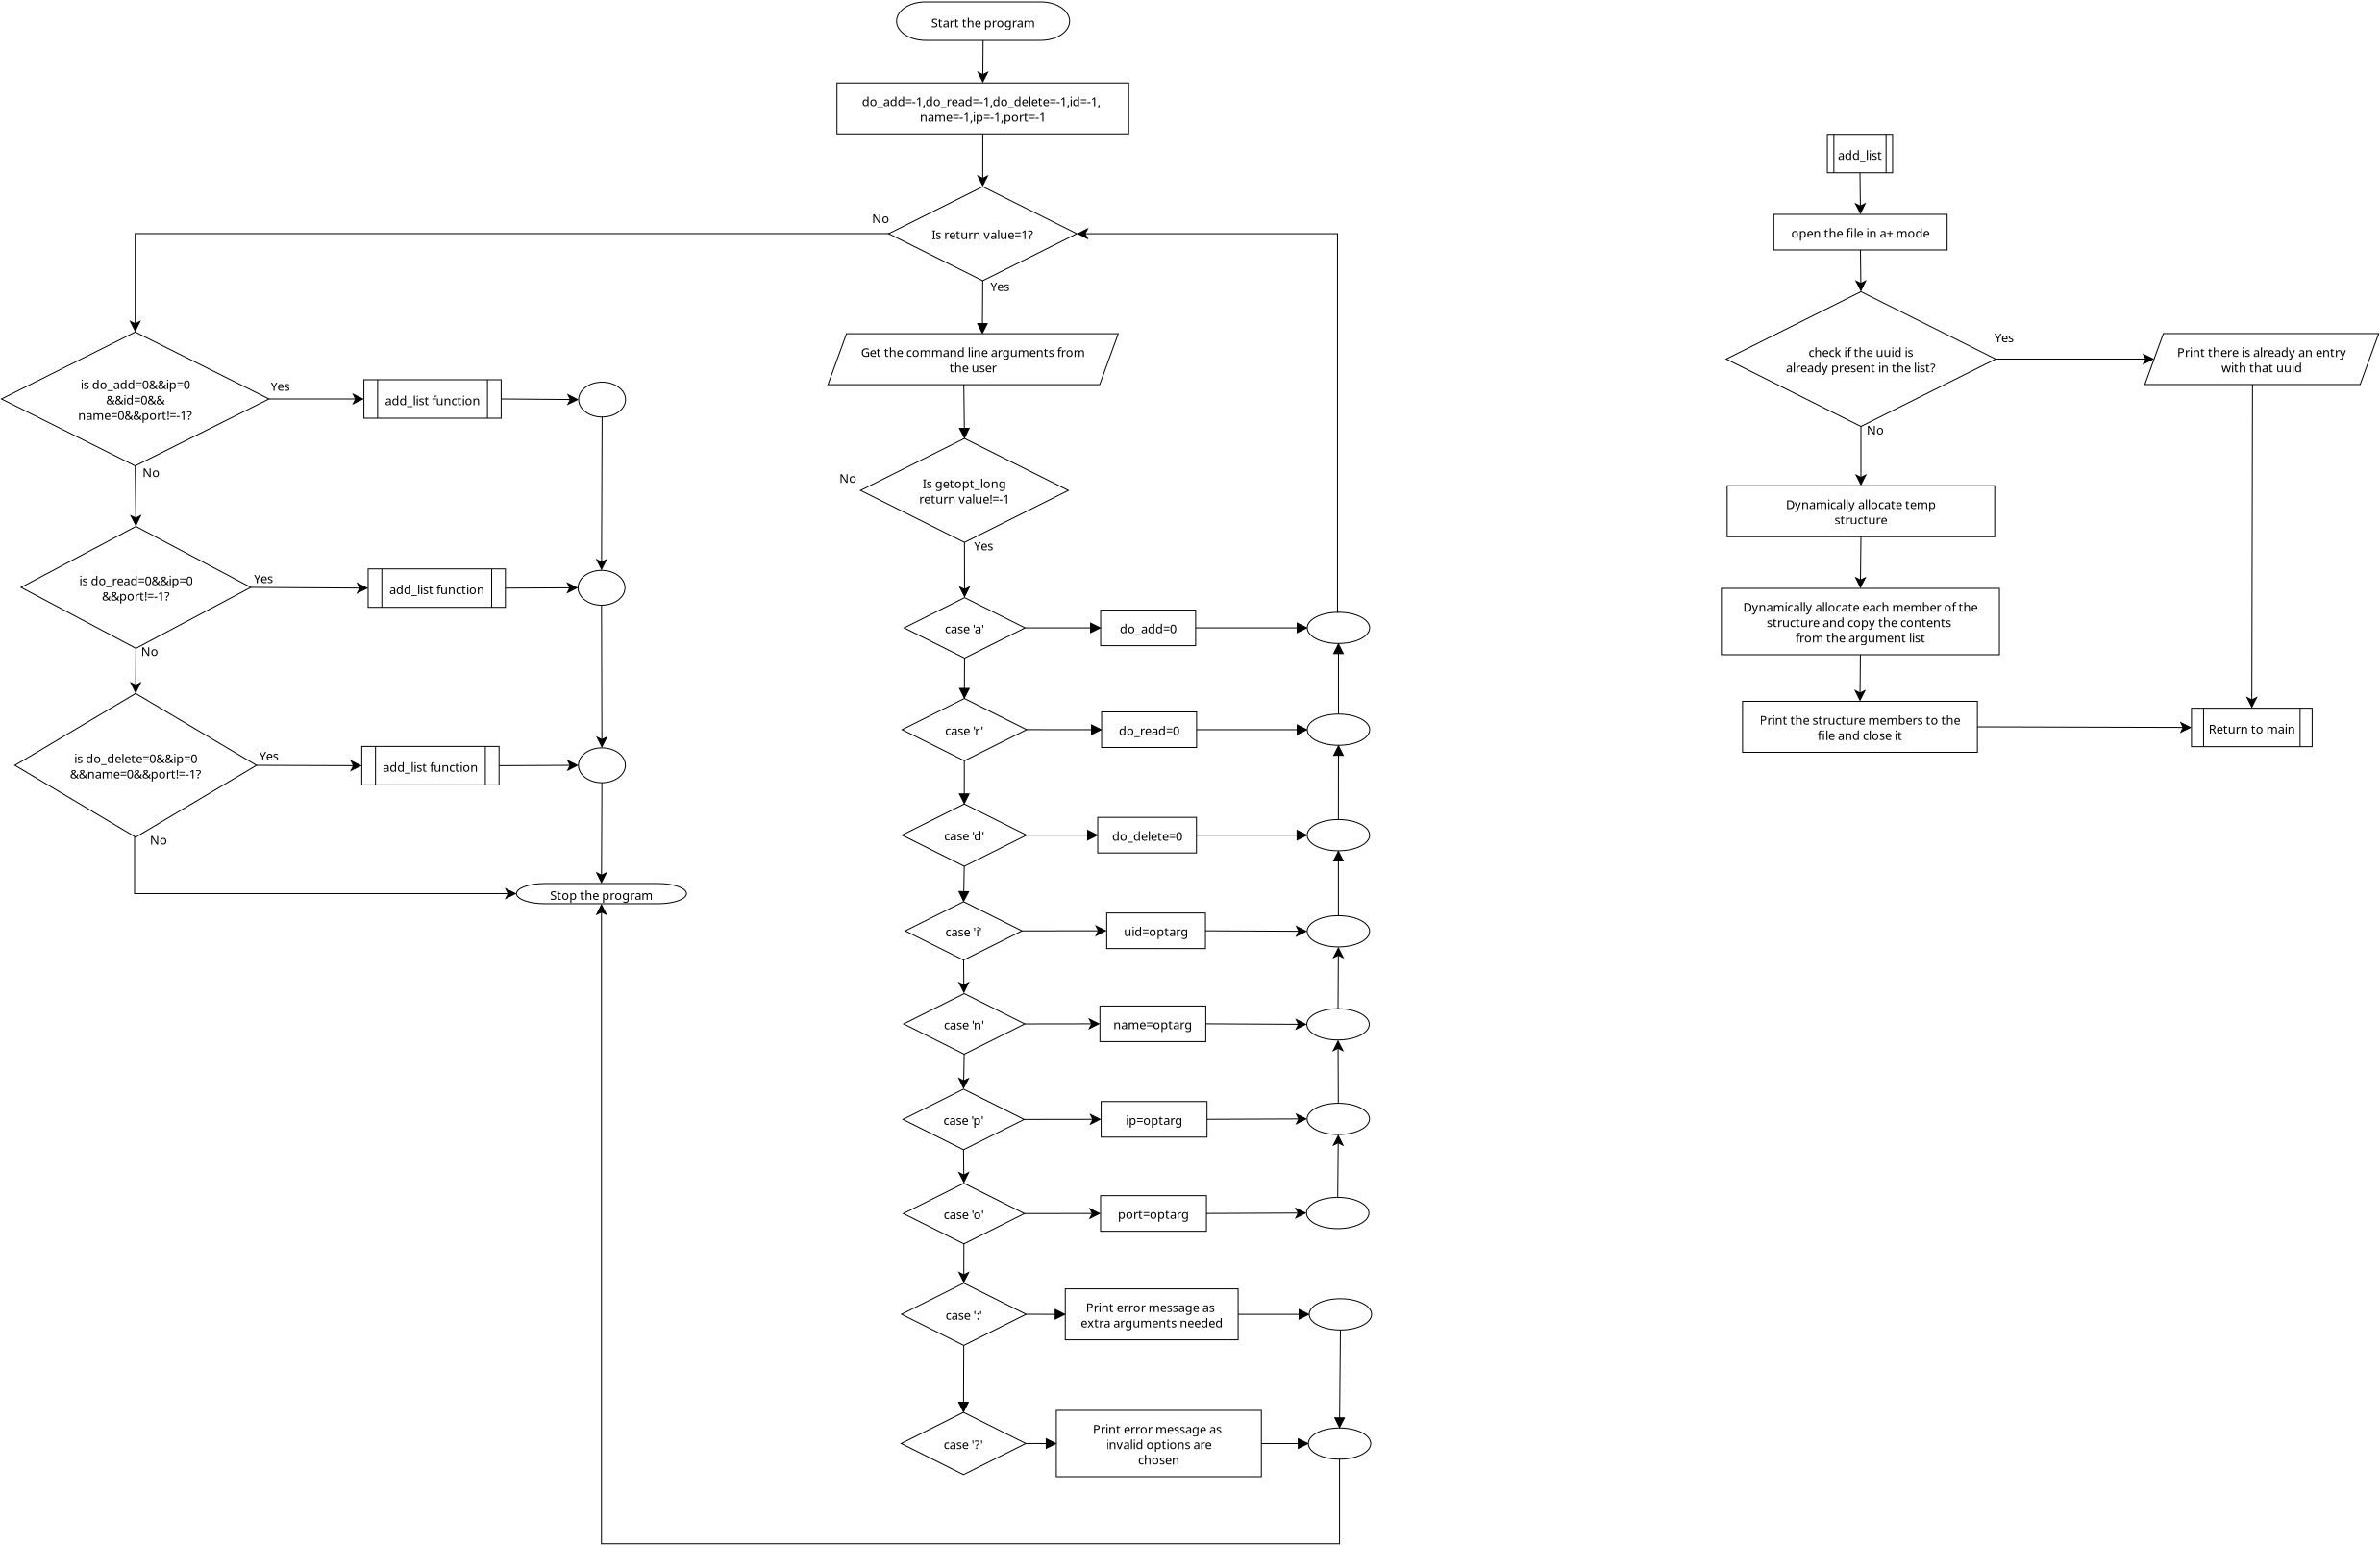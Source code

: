 <?xml version="1.0" encoding="UTF-8"?>
<dia:diagram xmlns:dia="http://www.lysator.liu.se/~alla/dia/">
  <dia:layer name="Background" visible="true" active="true">
    <dia:object type="Standard - Line" version="0" id="O0">
      <dia:attribute name="obj_pos">
        <dia:point val="23.564,7.463"/>
      </dia:attribute>
      <dia:attribute name="obj_bb">
        <dia:rectangle val="23.248,7.437;23.86,9.731"/>
      </dia:attribute>
      <dia:attribute name="conn_endpoints">
        <dia:point val="23.564,7.463"/>
        <dia:point val="23.55,9.675"/>
      </dia:attribute>
      <dia:attribute name="numcp">
        <dia:int val="1"/>
      </dia:attribute>
      <dia:attribute name="line_width">
        <dia:real val="0.05"/>
      </dia:attribute>
      <dia:attribute name="end_arrow">
        <dia:enum val="22"/>
      </dia:attribute>
      <dia:attribute name="end_arrow_length">
        <dia:real val="0.5"/>
      </dia:attribute>
      <dia:attribute name="end_arrow_width">
        <dia:real val="0.5"/>
      </dia:attribute>
      <dia:connections>
        <dia:connection handle="0" to="O104" connection="14"/>
        <dia:connection handle="1" to="O1" connection="2"/>
      </dia:connections>
    </dia:object>
    <dia:object type="Flowchart - Box" version="0" id="O1">
      <dia:attribute name="obj_pos">
        <dia:point val="15.963,9.675"/>
      </dia:attribute>
      <dia:attribute name="obj_bb">
        <dia:rectangle val="15.938,9.65;31.163,12.35"/>
      </dia:attribute>
      <dia:attribute name="elem_corner">
        <dia:point val="15.963,9.675"/>
      </dia:attribute>
      <dia:attribute name="elem_width">
        <dia:real val="15.175"/>
      </dia:attribute>
      <dia:attribute name="elem_height">
        <dia:real val="2.65"/>
      </dia:attribute>
      <dia:attribute name="border_width">
        <dia:real val="0.05"/>
      </dia:attribute>
      <dia:attribute name="show_background">
        <dia:boolean val="true"/>
      </dia:attribute>
      <dia:attribute name="padding">
        <dia:real val="0.5"/>
      </dia:attribute>
      <dia:attribute name="text">
        <dia:composite type="text">
          <dia:attribute name="string">
            <dia:string>#do_add=-1,do_read=-1,do_delete=-1,id=-1,
name=-1,ip=-1,port=-1#</dia:string>
          </dia:attribute>
          <dia:attribute name="font">
            <dia:font family="sans" style="0" name="Helvetica"/>
          </dia:attribute>
          <dia:attribute name="height">
            <dia:real val="0.8"/>
          </dia:attribute>
          <dia:attribute name="pos">
            <dia:point val="23.55,10.795"/>
          </dia:attribute>
          <dia:attribute name="color">
            <dia:color val="#000000"/>
          </dia:attribute>
          <dia:attribute name="alignment">
            <dia:enum val="1"/>
          </dia:attribute>
        </dia:composite>
      </dia:attribute>
    </dia:object>
    <dia:object type="Flowchart - Parallelogram" version="0" id="O2">
      <dia:attribute name="obj_pos">
        <dia:point val="15.495,22.717"/>
      </dia:attribute>
      <dia:attribute name="obj_bb">
        <dia:rectangle val="15.47,22.692;30.619,25.392"/>
      </dia:attribute>
      <dia:attribute name="elem_corner">
        <dia:point val="15.495,22.717"/>
      </dia:attribute>
      <dia:attribute name="elem_width">
        <dia:real val="15.099"/>
      </dia:attribute>
      <dia:attribute name="elem_height">
        <dia:real val="2.65"/>
      </dia:attribute>
      <dia:attribute name="border_width">
        <dia:real val="0.05"/>
      </dia:attribute>
      <dia:attribute name="show_background">
        <dia:boolean val="true"/>
      </dia:attribute>
      <dia:attribute name="shear_angle">
        <dia:real val="70"/>
      </dia:attribute>
      <dia:attribute name="padding">
        <dia:real val="0.5"/>
      </dia:attribute>
      <dia:attribute name="text">
        <dia:composite type="text">
          <dia:attribute name="string">
            <dia:string>#Get the command line arguments from
the user#</dia:string>
          </dia:attribute>
          <dia:attribute name="font">
            <dia:font family="sans" style="0" name="Helvetica"/>
          </dia:attribute>
          <dia:attribute name="height">
            <dia:real val="0.8"/>
          </dia:attribute>
          <dia:attribute name="pos">
            <dia:point val="23.045,23.837"/>
          </dia:attribute>
          <dia:attribute name="color">
            <dia:color val="#000000"/>
          </dia:attribute>
          <dia:attribute name="alignment">
            <dia:enum val="1"/>
          </dia:attribute>
        </dia:composite>
      </dia:attribute>
    </dia:object>
    <dia:object type="Flowchart - Diamond" version="0" id="O3">
      <dia:attribute name="obj_pos">
        <dia:point val="18.65,15.07"/>
      </dia:attribute>
      <dia:attribute name="obj_bb">
        <dia:rectangle val="18.625,15.045;28.464,19.989"/>
      </dia:attribute>
      <dia:attribute name="elem_corner">
        <dia:point val="18.65,15.07"/>
      </dia:attribute>
      <dia:attribute name="elem_width">
        <dia:real val="9.789"/>
      </dia:attribute>
      <dia:attribute name="elem_height">
        <dia:real val="4.894"/>
      </dia:attribute>
      <dia:attribute name="border_width">
        <dia:real val="0.05"/>
      </dia:attribute>
      <dia:attribute name="show_background">
        <dia:boolean val="true"/>
      </dia:attribute>
      <dia:attribute name="padding">
        <dia:real val="0.354"/>
      </dia:attribute>
      <dia:attribute name="text">
        <dia:composite type="text">
          <dia:attribute name="string">
            <dia:string>#Is return value=1?#</dia:string>
          </dia:attribute>
          <dia:attribute name="font">
            <dia:font family="sans" style="0" name="Helvetica"/>
          </dia:attribute>
          <dia:attribute name="height">
            <dia:real val="0.8"/>
          </dia:attribute>
          <dia:attribute name="pos">
            <dia:point val="23.545,17.712"/>
          </dia:attribute>
          <dia:attribute name="color">
            <dia:color val="#000000"/>
          </dia:attribute>
          <dia:attribute name="alignment">
            <dia:enum val="1"/>
          </dia:attribute>
        </dia:composite>
      </dia:attribute>
    </dia:object>
    <dia:object type="Standard - Line" version="0" id="O4">
      <dia:attribute name="obj_pos">
        <dia:point val="23.545,19.964"/>
      </dia:attribute>
      <dia:attribute name="obj_bb">
        <dia:rectangle val="23.24,19.939;23.821,22.773"/>
      </dia:attribute>
      <dia:attribute name="conn_endpoints">
        <dia:point val="23.545,19.964"/>
        <dia:point val="23.527,22.717"/>
      </dia:attribute>
      <dia:attribute name="numcp">
        <dia:int val="1"/>
      </dia:attribute>
      <dia:attribute name="line_width">
        <dia:real val="0.05"/>
      </dia:attribute>
      <dia:attribute name="end_arrow">
        <dia:enum val="3"/>
      </dia:attribute>
      <dia:attribute name="end_arrow_length">
        <dia:real val="0.5"/>
      </dia:attribute>
      <dia:attribute name="end_arrow_width">
        <dia:real val="0.5"/>
      </dia:attribute>
      <dia:connections>
        <dia:connection handle="0" to="O3" connection="8"/>
        <dia:connection handle="1" to="O2" connection="2"/>
      </dia:connections>
    </dia:object>
    <dia:object type="Flowchart - Diamond" version="0" id="O5">
      <dia:attribute name="obj_pos">
        <dia:point val="17.189,28.164"/>
      </dia:attribute>
      <dia:attribute name="obj_bb">
        <dia:rectangle val="17.164,28.139;28.025,33.595"/>
      </dia:attribute>
      <dia:attribute name="elem_corner">
        <dia:point val="17.189,28.164"/>
      </dia:attribute>
      <dia:attribute name="elem_width">
        <dia:real val="10.811"/>
      </dia:attribute>
      <dia:attribute name="elem_height">
        <dia:real val="5.406"/>
      </dia:attribute>
      <dia:attribute name="border_width">
        <dia:real val="0.05"/>
      </dia:attribute>
      <dia:attribute name="show_background">
        <dia:boolean val="true"/>
      </dia:attribute>
      <dia:attribute name="padding">
        <dia:real val="0.354"/>
      </dia:attribute>
      <dia:attribute name="text">
        <dia:composite type="text">
          <dia:attribute name="string">
            <dia:string>#Is getopt_long
return value!=-1#</dia:string>
          </dia:attribute>
          <dia:attribute name="font">
            <dia:font family="sans" style="0" name="Helvetica"/>
          </dia:attribute>
          <dia:attribute name="height">
            <dia:real val="0.8"/>
          </dia:attribute>
          <dia:attribute name="pos">
            <dia:point val="22.595,30.662"/>
          </dia:attribute>
          <dia:attribute name="color">
            <dia:color val="#000000"/>
          </dia:attribute>
          <dia:attribute name="alignment">
            <dia:enum val="1"/>
          </dia:attribute>
        </dia:composite>
      </dia:attribute>
    </dia:object>
    <dia:object type="Standard - Text" version="1" id="O6">
      <dia:attribute name="obj_pos">
        <dia:point val="23.945,20.505"/>
      </dia:attribute>
      <dia:attribute name="obj_bb">
        <dia:rectangle val="23.945,19.91;24.977,20.655"/>
      </dia:attribute>
      <dia:attribute name="text">
        <dia:composite type="text">
          <dia:attribute name="string">
            <dia:string>#Yes#</dia:string>
          </dia:attribute>
          <dia:attribute name="font">
            <dia:font family="sans" style="0" name="Helvetica"/>
          </dia:attribute>
          <dia:attribute name="height">
            <dia:real val="0.8"/>
          </dia:attribute>
          <dia:attribute name="pos">
            <dia:point val="23.945,20.505"/>
          </dia:attribute>
          <dia:attribute name="color">
            <dia:color val="#000000"/>
          </dia:attribute>
          <dia:attribute name="alignment">
            <dia:enum val="0"/>
          </dia:attribute>
        </dia:composite>
      </dia:attribute>
      <dia:attribute name="valign">
        <dia:enum val="3"/>
      </dia:attribute>
    </dia:object>
    <dia:object type="Standard - Line" version="0" id="O7">
      <dia:attribute name="obj_pos">
        <dia:point val="22.562,25.367"/>
      </dia:attribute>
      <dia:attribute name="obj_bb">
        <dia:rectangle val="22.298,25.342;22.879,28.22"/>
      </dia:attribute>
      <dia:attribute name="conn_endpoints">
        <dia:point val="22.562,25.367"/>
        <dia:point val="22.595,28.164"/>
      </dia:attribute>
      <dia:attribute name="numcp">
        <dia:int val="1"/>
      </dia:attribute>
      <dia:attribute name="line_width">
        <dia:real val="0.05"/>
      </dia:attribute>
      <dia:attribute name="end_arrow">
        <dia:enum val="3"/>
      </dia:attribute>
      <dia:attribute name="end_arrow_length">
        <dia:real val="0.5"/>
      </dia:attribute>
      <dia:attribute name="end_arrow_width">
        <dia:real val="0.5"/>
      </dia:attribute>
      <dia:connections>
        <dia:connection handle="0" to="O2" connection="13"/>
        <dia:connection handle="1" to="O5" connection="0"/>
      </dia:connections>
    </dia:object>
    <dia:object type="Standard - Text" version="1" id="O8">
      <dia:attribute name="obj_pos">
        <dia:point val="23.095,33.992"/>
      </dia:attribute>
      <dia:attribute name="obj_bb">
        <dia:rectangle val="23.095,33.397;24.127,34.142"/>
      </dia:attribute>
      <dia:attribute name="text">
        <dia:composite type="text">
          <dia:attribute name="string">
            <dia:string>#Yes#</dia:string>
          </dia:attribute>
          <dia:attribute name="font">
            <dia:font family="sans" style="0" name="Helvetica"/>
          </dia:attribute>
          <dia:attribute name="height">
            <dia:real val="0.8"/>
          </dia:attribute>
          <dia:attribute name="pos">
            <dia:point val="23.095,33.992"/>
          </dia:attribute>
          <dia:attribute name="color">
            <dia:color val="#000000"/>
          </dia:attribute>
          <dia:attribute name="alignment">
            <dia:enum val="0"/>
          </dia:attribute>
        </dia:composite>
      </dia:attribute>
      <dia:attribute name="valign">
        <dia:enum val="3"/>
      </dia:attribute>
    </dia:object>
    <dia:object type="Standard - Text" version="1" id="O9">
      <dia:attribute name="obj_pos">
        <dia:point val="17.795,16.967"/>
      </dia:attribute>
      <dia:attribute name="obj_bb">
        <dia:rectangle val="17.795,16.372;18.667,17.117"/>
      </dia:attribute>
      <dia:attribute name="text">
        <dia:composite type="text">
          <dia:attribute name="string">
            <dia:string>#No#</dia:string>
          </dia:attribute>
          <dia:attribute name="font">
            <dia:font family="sans" style="0" name="Helvetica"/>
          </dia:attribute>
          <dia:attribute name="height">
            <dia:real val="0.8"/>
          </dia:attribute>
          <dia:attribute name="pos">
            <dia:point val="17.795,16.967"/>
          </dia:attribute>
          <dia:attribute name="color">
            <dia:color val="#000000"/>
          </dia:attribute>
          <dia:attribute name="alignment">
            <dia:enum val="0"/>
          </dia:attribute>
        </dia:composite>
      </dia:attribute>
      <dia:attribute name="valign">
        <dia:enum val="3"/>
      </dia:attribute>
    </dia:object>
    <dia:object type="Standard - Text" version="1" id="O10">
      <dia:attribute name="obj_pos">
        <dia:point val="16.091,30.481"/>
      </dia:attribute>
      <dia:attribute name="obj_bb">
        <dia:rectangle val="16.091,29.886;16.964,30.631"/>
      </dia:attribute>
      <dia:attribute name="text">
        <dia:composite type="text">
          <dia:attribute name="string">
            <dia:string>#No#</dia:string>
          </dia:attribute>
          <dia:attribute name="font">
            <dia:font family="sans" style="0" name="Helvetica"/>
          </dia:attribute>
          <dia:attribute name="height">
            <dia:real val="0.8"/>
          </dia:attribute>
          <dia:attribute name="pos">
            <dia:point val="16.091,30.481"/>
          </dia:attribute>
          <dia:attribute name="color">
            <dia:color val="#000000"/>
          </dia:attribute>
          <dia:attribute name="alignment">
            <dia:enum val="0"/>
          </dia:attribute>
        </dia:composite>
      </dia:attribute>
      <dia:attribute name="valign">
        <dia:enum val="3"/>
      </dia:attribute>
    </dia:object>
    <dia:object type="Standard - Line" version="0" id="O11">
      <dia:attribute name="obj_pos">
        <dia:point val="23.55,12.325"/>
      </dia:attribute>
      <dia:attribute name="obj_bb">
        <dia:rectangle val="23.24,12.3;23.852,15.126"/>
      </dia:attribute>
      <dia:attribute name="conn_endpoints">
        <dia:point val="23.55,12.325"/>
        <dia:point val="23.545,15.07"/>
      </dia:attribute>
      <dia:attribute name="numcp">
        <dia:int val="1"/>
      </dia:attribute>
      <dia:attribute name="line_width">
        <dia:real val="0.05"/>
      </dia:attribute>
      <dia:attribute name="end_arrow">
        <dia:enum val="22"/>
      </dia:attribute>
      <dia:attribute name="end_arrow_length">
        <dia:real val="0.5"/>
      </dia:attribute>
      <dia:attribute name="end_arrow_width">
        <dia:real val="0.5"/>
      </dia:attribute>
      <dia:connections>
        <dia:connection handle="0" to="O1" connection="13"/>
        <dia:connection handle="1" to="O3" connection="0"/>
      </dia:connections>
    </dia:object>
    <dia:object type="Flowchart - Diamond" version="0" id="O12">
      <dia:attribute name="obj_pos">
        <dia:point val="19.456,36.445"/>
      </dia:attribute>
      <dia:attribute name="obj_bb">
        <dia:rectangle val="19.431,36.42;25.769,39.614"/>
      </dia:attribute>
      <dia:attribute name="elem_corner">
        <dia:point val="19.456,36.445"/>
      </dia:attribute>
      <dia:attribute name="elem_width">
        <dia:real val="6.289"/>
      </dia:attribute>
      <dia:attribute name="elem_height">
        <dia:real val="3.144"/>
      </dia:attribute>
      <dia:attribute name="border_width">
        <dia:real val="0.05"/>
      </dia:attribute>
      <dia:attribute name="show_background">
        <dia:boolean val="true"/>
      </dia:attribute>
      <dia:attribute name="padding">
        <dia:real val="0.354"/>
      </dia:attribute>
      <dia:attribute name="text">
        <dia:composite type="text">
          <dia:attribute name="string">
            <dia:string>#case 'a'#</dia:string>
          </dia:attribute>
          <dia:attribute name="font">
            <dia:font family="sans" style="0" name="Helvetica"/>
          </dia:attribute>
          <dia:attribute name="height">
            <dia:real val="0.8"/>
          </dia:attribute>
          <dia:attribute name="pos">
            <dia:point val="22.6,38.212"/>
          </dia:attribute>
          <dia:attribute name="color">
            <dia:color val="#000000"/>
          </dia:attribute>
          <dia:attribute name="alignment">
            <dia:enum val="1"/>
          </dia:attribute>
        </dia:composite>
      </dia:attribute>
    </dia:object>
    <dia:object type="Flowchart - Box" version="0" id="O13">
      <dia:attribute name="obj_pos">
        <dia:point val="29.679,37.092"/>
      </dia:attribute>
      <dia:attribute name="obj_bb">
        <dia:rectangle val="29.654,37.067;34.646,38.967"/>
      </dia:attribute>
      <dia:attribute name="elem_corner">
        <dia:point val="29.679,37.092"/>
      </dia:attribute>
      <dia:attribute name="elem_width">
        <dia:real val="4.942"/>
      </dia:attribute>
      <dia:attribute name="elem_height">
        <dia:real val="1.85"/>
      </dia:attribute>
      <dia:attribute name="border_width">
        <dia:real val="0.05"/>
      </dia:attribute>
      <dia:attribute name="show_background">
        <dia:boolean val="true"/>
      </dia:attribute>
      <dia:attribute name="padding">
        <dia:real val="0.5"/>
      </dia:attribute>
      <dia:attribute name="text">
        <dia:composite type="text">
          <dia:attribute name="string">
            <dia:string>#do_add=0#</dia:string>
          </dia:attribute>
          <dia:attribute name="font">
            <dia:font family="sans" style="0" name="Helvetica"/>
          </dia:attribute>
          <dia:attribute name="height">
            <dia:real val="0.8"/>
          </dia:attribute>
          <dia:attribute name="pos">
            <dia:point val="32.15,38.212"/>
          </dia:attribute>
          <dia:attribute name="color">
            <dia:color val="#000000"/>
          </dia:attribute>
          <dia:attribute name="alignment">
            <dia:enum val="1"/>
          </dia:attribute>
        </dia:composite>
      </dia:attribute>
    </dia:object>
    <dia:object type="Standard - Line" version="0" id="O14">
      <dia:attribute name="obj_pos">
        <dia:point val="25.744,38.017"/>
      </dia:attribute>
      <dia:attribute name="obj_bb">
        <dia:rectangle val="25.719,37.727;29.735,38.308"/>
      </dia:attribute>
      <dia:attribute name="conn_endpoints">
        <dia:point val="25.744,38.017"/>
        <dia:point val="29.679,38.017"/>
      </dia:attribute>
      <dia:attribute name="numcp">
        <dia:int val="1"/>
      </dia:attribute>
      <dia:attribute name="line_width">
        <dia:real val="0.05"/>
      </dia:attribute>
      <dia:attribute name="end_arrow">
        <dia:enum val="3"/>
      </dia:attribute>
      <dia:attribute name="end_arrow_length">
        <dia:real val="0.5"/>
      </dia:attribute>
      <dia:attribute name="end_arrow_width">
        <dia:real val="0.5"/>
      </dia:attribute>
      <dia:connections>
        <dia:connection handle="0" to="O12" connection="4"/>
        <dia:connection handle="1" to="O13" connection="7"/>
      </dia:connections>
    </dia:object>
    <dia:object type="Flowchart - Ellipse" version="0" id="O15">
      <dia:attribute name="obj_pos">
        <dia:point val="40.426,37.205"/>
      </dia:attribute>
      <dia:attribute name="obj_bb">
        <dia:rectangle val="40.401,37.18;43.699,38.854"/>
      </dia:attribute>
      <dia:attribute name="elem_corner">
        <dia:point val="40.426,37.205"/>
      </dia:attribute>
      <dia:attribute name="elem_width">
        <dia:real val="3.247"/>
      </dia:attribute>
      <dia:attribute name="elem_height">
        <dia:real val="1.624"/>
      </dia:attribute>
      <dia:attribute name="border_width">
        <dia:real val="0.05"/>
      </dia:attribute>
      <dia:attribute name="show_background">
        <dia:boolean val="true"/>
      </dia:attribute>
      <dia:attribute name="padding">
        <dia:real val="0.354"/>
      </dia:attribute>
      <dia:attribute name="text">
        <dia:composite type="text">
          <dia:attribute name="string">
            <dia:string>##</dia:string>
          </dia:attribute>
          <dia:attribute name="font">
            <dia:font family="sans" style="0" name="Helvetica"/>
          </dia:attribute>
          <dia:attribute name="height">
            <dia:real val="0.8"/>
          </dia:attribute>
          <dia:attribute name="pos">
            <dia:point val="42.05,38.212"/>
          </dia:attribute>
          <dia:attribute name="color">
            <dia:color val="#000000"/>
          </dia:attribute>
          <dia:attribute name="alignment">
            <dia:enum val="1"/>
          </dia:attribute>
        </dia:composite>
      </dia:attribute>
    </dia:object>
    <dia:object type="Standard - Line" version="0" id="O16">
      <dia:attribute name="obj_pos">
        <dia:point val="34.621,38.017"/>
      </dia:attribute>
      <dia:attribute name="obj_bb">
        <dia:rectangle val="34.596,37.727;40.482,38.308"/>
      </dia:attribute>
      <dia:attribute name="conn_endpoints">
        <dia:point val="34.621,38.017"/>
        <dia:point val="40.426,38.017"/>
      </dia:attribute>
      <dia:attribute name="numcp">
        <dia:int val="1"/>
      </dia:attribute>
      <dia:attribute name="line_width">
        <dia:real val="0.05"/>
      </dia:attribute>
      <dia:attribute name="end_arrow">
        <dia:enum val="3"/>
      </dia:attribute>
      <dia:attribute name="end_arrow_length">
        <dia:real val="0.5"/>
      </dia:attribute>
      <dia:attribute name="end_arrow_width">
        <dia:real val="0.5"/>
      </dia:attribute>
      <dia:connections>
        <dia:connection handle="0" to="O13" connection="8"/>
        <dia:connection handle="1" to="O15" connection="8"/>
      </dia:connections>
    </dia:object>
    <dia:object type="Flowchart - Diamond" version="0" id="O17">
      <dia:attribute name="obj_pos">
        <dia:point val="19.35,41.69"/>
      </dia:attribute>
      <dia:attribute name="obj_bb">
        <dia:rectangle val="19.325,41.665;25.854,44.954"/>
      </dia:attribute>
      <dia:attribute name="elem_corner">
        <dia:point val="19.35,41.69"/>
      </dia:attribute>
      <dia:attribute name="elem_width">
        <dia:real val="6.479"/>
      </dia:attribute>
      <dia:attribute name="elem_height">
        <dia:real val="3.239"/>
      </dia:attribute>
      <dia:attribute name="border_width">
        <dia:real val="0.05"/>
      </dia:attribute>
      <dia:attribute name="show_background">
        <dia:boolean val="true"/>
      </dia:attribute>
      <dia:attribute name="padding">
        <dia:real val="0.354"/>
      </dia:attribute>
      <dia:attribute name="text">
        <dia:composite type="text">
          <dia:attribute name="string">
            <dia:string>#case 'r'#</dia:string>
          </dia:attribute>
          <dia:attribute name="font">
            <dia:font family="sans" style="0" name="Helvetica"/>
          </dia:attribute>
          <dia:attribute name="height">
            <dia:real val="0.8"/>
          </dia:attribute>
          <dia:attribute name="pos">
            <dia:point val="22.589,43.504"/>
          </dia:attribute>
          <dia:attribute name="color">
            <dia:color val="#000000"/>
          </dia:attribute>
          <dia:attribute name="alignment">
            <dia:enum val="1"/>
          </dia:attribute>
        </dia:composite>
      </dia:attribute>
    </dia:object>
    <dia:object type="Flowchart - Box" version="0" id="O18">
      <dia:attribute name="obj_pos">
        <dia:point val="29.729,42.387"/>
      </dia:attribute>
      <dia:attribute name="obj_bb">
        <dia:rectangle val="29.704,42.362;34.697,44.262"/>
      </dia:attribute>
      <dia:attribute name="elem_corner">
        <dia:point val="29.729,42.387"/>
      </dia:attribute>
      <dia:attribute name="elem_width">
        <dia:real val="4.942"/>
      </dia:attribute>
      <dia:attribute name="elem_height">
        <dia:real val="1.85"/>
      </dia:attribute>
      <dia:attribute name="border_width">
        <dia:real val="0.05"/>
      </dia:attribute>
      <dia:attribute name="show_background">
        <dia:boolean val="true"/>
      </dia:attribute>
      <dia:attribute name="padding">
        <dia:real val="0.5"/>
      </dia:attribute>
      <dia:attribute name="text">
        <dia:composite type="text">
          <dia:attribute name="string">
            <dia:string>#do_read=0#</dia:string>
          </dia:attribute>
          <dia:attribute name="font">
            <dia:font family="sans" style="0" name="Helvetica"/>
          </dia:attribute>
          <dia:attribute name="height">
            <dia:real val="0.8"/>
          </dia:attribute>
          <dia:attribute name="pos">
            <dia:point val="32.2,43.507"/>
          </dia:attribute>
          <dia:attribute name="color">
            <dia:color val="#000000"/>
          </dia:attribute>
          <dia:attribute name="alignment">
            <dia:enum val="1"/>
          </dia:attribute>
        </dia:composite>
      </dia:attribute>
    </dia:object>
    <dia:object type="Standard - Line" version="0" id="O19">
      <dia:attribute name="obj_pos">
        <dia:point val="25.829,43.309"/>
      </dia:attribute>
      <dia:attribute name="obj_bb">
        <dia:rectangle val="25.804,43.021;29.785,43.602"/>
      </dia:attribute>
      <dia:attribute name="conn_endpoints">
        <dia:point val="25.829,43.309"/>
        <dia:point val="29.729,43.312"/>
      </dia:attribute>
      <dia:attribute name="numcp">
        <dia:int val="1"/>
      </dia:attribute>
      <dia:attribute name="line_width">
        <dia:real val="0.05"/>
      </dia:attribute>
      <dia:attribute name="end_arrow">
        <dia:enum val="3"/>
      </dia:attribute>
      <dia:attribute name="end_arrow_length">
        <dia:real val="0.5"/>
      </dia:attribute>
      <dia:attribute name="end_arrow_width">
        <dia:real val="0.5"/>
      </dia:attribute>
      <dia:connections>
        <dia:connection handle="0" to="O17" connection="4"/>
        <dia:connection handle="1" to="O18" connection="7"/>
      </dia:connections>
    </dia:object>
    <dia:object type="Flowchart - Ellipse" version="0" id="O20">
      <dia:attribute name="obj_pos">
        <dia:point val="40.427,42.5"/>
      </dia:attribute>
      <dia:attribute name="obj_bb">
        <dia:rectangle val="40.402,42.475;43.699,44.149"/>
      </dia:attribute>
      <dia:attribute name="elem_corner">
        <dia:point val="40.427,42.5"/>
      </dia:attribute>
      <dia:attribute name="elem_width">
        <dia:real val="3.247"/>
      </dia:attribute>
      <dia:attribute name="elem_height">
        <dia:real val="1.624"/>
      </dia:attribute>
      <dia:attribute name="border_width">
        <dia:real val="0.05"/>
      </dia:attribute>
      <dia:attribute name="show_background">
        <dia:boolean val="true"/>
      </dia:attribute>
      <dia:attribute name="padding">
        <dia:real val="0.354"/>
      </dia:attribute>
      <dia:attribute name="text">
        <dia:composite type="text">
          <dia:attribute name="string">
            <dia:string>##</dia:string>
          </dia:attribute>
          <dia:attribute name="font">
            <dia:font family="sans" style="0" name="Helvetica"/>
          </dia:attribute>
          <dia:attribute name="height">
            <dia:real val="0.8"/>
          </dia:attribute>
          <dia:attribute name="pos">
            <dia:point val="42.051,43.507"/>
          </dia:attribute>
          <dia:attribute name="color">
            <dia:color val="#000000"/>
          </dia:attribute>
          <dia:attribute name="alignment">
            <dia:enum val="1"/>
          </dia:attribute>
        </dia:composite>
      </dia:attribute>
    </dia:object>
    <dia:object type="Standard - Line" version="0" id="O21">
      <dia:attribute name="obj_pos">
        <dia:point val="34.672,43.312"/>
      </dia:attribute>
      <dia:attribute name="obj_bb">
        <dia:rectangle val="34.647,43.022;40.483,43.603"/>
      </dia:attribute>
      <dia:attribute name="conn_endpoints">
        <dia:point val="34.672,43.312"/>
        <dia:point val="40.427,43.312"/>
      </dia:attribute>
      <dia:attribute name="numcp">
        <dia:int val="1"/>
      </dia:attribute>
      <dia:attribute name="line_width">
        <dia:real val="0.05"/>
      </dia:attribute>
      <dia:attribute name="end_arrow">
        <dia:enum val="3"/>
      </dia:attribute>
      <dia:attribute name="end_arrow_length">
        <dia:real val="0.5"/>
      </dia:attribute>
      <dia:attribute name="end_arrow_width">
        <dia:real val="0.5"/>
      </dia:attribute>
      <dia:connections>
        <dia:connection handle="0" to="O18" connection="8"/>
        <dia:connection handle="1" to="O20" connection="8"/>
      </dia:connections>
    </dia:object>
    <dia:object type="Standard - Line" version="0" id="O22">
      <dia:attribute name="obj_pos">
        <dia:point val="22.6,39.589"/>
      </dia:attribute>
      <dia:attribute name="obj_bb">
        <dia:rectangle val="22.302,39.564;22.883,41.746"/>
      </dia:attribute>
      <dia:attribute name="conn_endpoints">
        <dia:point val="22.6,39.589"/>
        <dia:point val="22.589,41.69"/>
      </dia:attribute>
      <dia:attribute name="numcp">
        <dia:int val="1"/>
      </dia:attribute>
      <dia:attribute name="line_width">
        <dia:real val="0.05"/>
      </dia:attribute>
      <dia:attribute name="end_arrow">
        <dia:enum val="3"/>
      </dia:attribute>
      <dia:attribute name="end_arrow_length">
        <dia:real val="0.5"/>
      </dia:attribute>
      <dia:attribute name="end_arrow_width">
        <dia:real val="0.5"/>
      </dia:attribute>
      <dia:connections>
        <dia:connection handle="0" to="O12" connection="8"/>
        <dia:connection handle="1" to="O17" connection="0"/>
      </dia:connections>
    </dia:object>
    <dia:object type="Standard - Line" version="0" id="O23">
      <dia:attribute name="obj_pos">
        <dia:point val="42.051,42.5"/>
      </dia:attribute>
      <dia:attribute name="obj_bb">
        <dia:rectangle val="41.76,38.773;42.34,42.525"/>
      </dia:attribute>
      <dia:attribute name="conn_endpoints">
        <dia:point val="42.051,42.5"/>
        <dia:point val="42.05,38.829"/>
      </dia:attribute>
      <dia:attribute name="numcp">
        <dia:int val="1"/>
      </dia:attribute>
      <dia:attribute name="line_width">
        <dia:real val="0.05"/>
      </dia:attribute>
      <dia:attribute name="end_arrow">
        <dia:enum val="3"/>
      </dia:attribute>
      <dia:attribute name="end_arrow_length">
        <dia:real val="0.5"/>
      </dia:attribute>
      <dia:attribute name="end_arrow_width">
        <dia:real val="0.5"/>
      </dia:attribute>
      <dia:connections>
        <dia:connection handle="0" to="O20" connection="4"/>
        <dia:connection handle="1" to="O15" connection="12"/>
      </dia:connections>
    </dia:object>
    <dia:object type="Flowchart - Diamond" version="0" id="O24">
      <dia:attribute name="obj_pos">
        <dia:point val="19.345,47.175"/>
      </dia:attribute>
      <dia:attribute name="obj_bb">
        <dia:rectangle val="19.32,47.15;25.849,50.439"/>
      </dia:attribute>
      <dia:attribute name="elem_corner">
        <dia:point val="19.345,47.175"/>
      </dia:attribute>
      <dia:attribute name="elem_width">
        <dia:real val="6.479"/>
      </dia:attribute>
      <dia:attribute name="elem_height">
        <dia:real val="3.239"/>
      </dia:attribute>
      <dia:attribute name="border_width">
        <dia:real val="0.05"/>
      </dia:attribute>
      <dia:attribute name="show_background">
        <dia:boolean val="true"/>
      </dia:attribute>
      <dia:attribute name="padding">
        <dia:real val="0.354"/>
      </dia:attribute>
      <dia:attribute name="text">
        <dia:composite type="text">
          <dia:attribute name="string">
            <dia:string>#case 'd'#</dia:string>
          </dia:attribute>
          <dia:attribute name="font">
            <dia:font family="sans" style="0" name="Helvetica"/>
          </dia:attribute>
          <dia:attribute name="height">
            <dia:real val="0.8"/>
          </dia:attribute>
          <dia:attribute name="pos">
            <dia:point val="22.584,48.989"/>
          </dia:attribute>
          <dia:attribute name="color">
            <dia:color val="#000000"/>
          </dia:attribute>
          <dia:attribute name="alignment">
            <dia:enum val="1"/>
          </dia:attribute>
        </dia:composite>
      </dia:attribute>
    </dia:object>
    <dia:object type="Flowchart - Box" version="0" id="O25">
      <dia:attribute name="obj_pos">
        <dia:point val="29.528,47.872"/>
      </dia:attribute>
      <dia:attribute name="obj_bb">
        <dia:rectangle val="29.503,47.847;34.688,49.747"/>
      </dia:attribute>
      <dia:attribute name="elem_corner">
        <dia:point val="29.528,47.872"/>
      </dia:attribute>
      <dia:attribute name="elem_width">
        <dia:real val="5.135"/>
      </dia:attribute>
      <dia:attribute name="elem_height">
        <dia:real val="1.85"/>
      </dia:attribute>
      <dia:attribute name="border_width">
        <dia:real val="0.05"/>
      </dia:attribute>
      <dia:attribute name="show_background">
        <dia:boolean val="true"/>
      </dia:attribute>
      <dia:attribute name="padding">
        <dia:real val="0.5"/>
      </dia:attribute>
      <dia:attribute name="text">
        <dia:composite type="text">
          <dia:attribute name="string">
            <dia:string>#do_delete=0#</dia:string>
          </dia:attribute>
          <dia:attribute name="font">
            <dia:font family="sans" style="0" name="Helvetica"/>
          </dia:attribute>
          <dia:attribute name="height">
            <dia:real val="0.8"/>
          </dia:attribute>
          <dia:attribute name="pos">
            <dia:point val="32.096,48.992"/>
          </dia:attribute>
          <dia:attribute name="color">
            <dia:color val="#000000"/>
          </dia:attribute>
          <dia:attribute name="alignment">
            <dia:enum val="1"/>
          </dia:attribute>
        </dia:composite>
      </dia:attribute>
    </dia:object>
    <dia:object type="Standard - Line" version="0" id="O26">
      <dia:attribute name="obj_pos">
        <dia:point val="25.824,48.794"/>
      </dia:attribute>
      <dia:attribute name="obj_bb">
        <dia:rectangle val="25.799,48.506;29.584,49.087"/>
      </dia:attribute>
      <dia:attribute name="conn_endpoints">
        <dia:point val="25.824,48.794"/>
        <dia:point val="29.528,48.797"/>
      </dia:attribute>
      <dia:attribute name="numcp">
        <dia:int val="1"/>
      </dia:attribute>
      <dia:attribute name="line_width">
        <dia:real val="0.05"/>
      </dia:attribute>
      <dia:attribute name="end_arrow">
        <dia:enum val="3"/>
      </dia:attribute>
      <dia:attribute name="end_arrow_length">
        <dia:real val="0.5"/>
      </dia:attribute>
      <dia:attribute name="end_arrow_width">
        <dia:real val="0.5"/>
      </dia:attribute>
      <dia:connections>
        <dia:connection handle="0" to="O24" connection="4"/>
        <dia:connection handle="1" to="O25" connection="7"/>
      </dia:connections>
    </dia:object>
    <dia:object type="Flowchart - Ellipse" version="0" id="O27">
      <dia:attribute name="obj_pos">
        <dia:point val="40.422,47.985"/>
      </dia:attribute>
      <dia:attribute name="obj_bb">
        <dia:rectangle val="40.397,47.96;43.694,49.634"/>
      </dia:attribute>
      <dia:attribute name="elem_corner">
        <dia:point val="40.422,47.985"/>
      </dia:attribute>
      <dia:attribute name="elem_width">
        <dia:real val="3.247"/>
      </dia:attribute>
      <dia:attribute name="elem_height">
        <dia:real val="1.624"/>
      </dia:attribute>
      <dia:attribute name="border_width">
        <dia:real val="0.05"/>
      </dia:attribute>
      <dia:attribute name="show_background">
        <dia:boolean val="true"/>
      </dia:attribute>
      <dia:attribute name="padding">
        <dia:real val="0.354"/>
      </dia:attribute>
      <dia:attribute name="text">
        <dia:composite type="text">
          <dia:attribute name="string">
            <dia:string>##</dia:string>
          </dia:attribute>
          <dia:attribute name="font">
            <dia:font family="sans" style="0" name="Helvetica"/>
          </dia:attribute>
          <dia:attribute name="height">
            <dia:real val="0.8"/>
          </dia:attribute>
          <dia:attribute name="pos">
            <dia:point val="42.046,48.992"/>
          </dia:attribute>
          <dia:attribute name="color">
            <dia:color val="#000000"/>
          </dia:attribute>
          <dia:attribute name="alignment">
            <dia:enum val="1"/>
          </dia:attribute>
        </dia:composite>
      </dia:attribute>
    </dia:object>
    <dia:object type="Standard - Line" version="0" id="O28">
      <dia:attribute name="obj_pos">
        <dia:point val="34.663,48.797"/>
      </dia:attribute>
      <dia:attribute name="obj_bb">
        <dia:rectangle val="34.638,48.507;40.478,49.088"/>
      </dia:attribute>
      <dia:attribute name="conn_endpoints">
        <dia:point val="34.663,48.797"/>
        <dia:point val="40.422,48.797"/>
      </dia:attribute>
      <dia:attribute name="numcp">
        <dia:int val="1"/>
      </dia:attribute>
      <dia:attribute name="line_width">
        <dia:real val="0.05"/>
      </dia:attribute>
      <dia:attribute name="end_arrow">
        <dia:enum val="3"/>
      </dia:attribute>
      <dia:attribute name="end_arrow_length">
        <dia:real val="0.5"/>
      </dia:attribute>
      <dia:attribute name="end_arrow_width">
        <dia:real val="0.5"/>
      </dia:attribute>
      <dia:connections>
        <dia:connection handle="0" to="O25" connection="8"/>
        <dia:connection handle="1" to="O27" connection="8"/>
      </dia:connections>
    </dia:object>
    <dia:object type="Standard - Line" version="0" id="O29">
      <dia:attribute name="obj_pos">
        <dia:point val="22.589,44.929"/>
      </dia:attribute>
      <dia:attribute name="obj_bb">
        <dia:rectangle val="22.295,44.904;22.876,47.231"/>
      </dia:attribute>
      <dia:attribute name="conn_endpoints">
        <dia:point val="22.589,44.929"/>
        <dia:point val="22.584,47.175"/>
      </dia:attribute>
      <dia:attribute name="numcp">
        <dia:int val="1"/>
      </dia:attribute>
      <dia:attribute name="line_width">
        <dia:real val="0.05"/>
      </dia:attribute>
      <dia:attribute name="end_arrow">
        <dia:enum val="3"/>
      </dia:attribute>
      <dia:attribute name="end_arrow_length">
        <dia:real val="0.5"/>
      </dia:attribute>
      <dia:attribute name="end_arrow_width">
        <dia:real val="0.5"/>
      </dia:attribute>
      <dia:connections>
        <dia:connection handle="0" to="O17" connection="8"/>
        <dia:connection handle="1" to="O24" connection="0"/>
      </dia:connections>
    </dia:object>
    <dia:object type="Standard - Line" version="0" id="O30">
      <dia:attribute name="obj_pos">
        <dia:point val="42.046,47.985"/>
      </dia:attribute>
      <dia:attribute name="obj_bb">
        <dia:rectangle val="41.76,44.068;42.34,48.01"/>
      </dia:attribute>
      <dia:attribute name="conn_endpoints">
        <dia:point val="42.046,47.985"/>
        <dia:point val="42.051,44.124"/>
      </dia:attribute>
      <dia:attribute name="numcp">
        <dia:int val="1"/>
      </dia:attribute>
      <dia:attribute name="line_width">
        <dia:real val="0.05"/>
      </dia:attribute>
      <dia:attribute name="end_arrow">
        <dia:enum val="3"/>
      </dia:attribute>
      <dia:attribute name="end_arrow_length">
        <dia:real val="0.5"/>
      </dia:attribute>
      <dia:attribute name="end_arrow_width">
        <dia:real val="0.5"/>
      </dia:attribute>
      <dia:connections>
        <dia:connection handle="0" to="O27" connection="4"/>
        <dia:connection handle="1" to="O20" connection="12"/>
      </dia:connections>
    </dia:object>
    <dia:object type="Flowchart - Ellipse" version="0" id="O31">
      <dia:attribute name="obj_pos">
        <dia:point val="40.422,52.985"/>
      </dia:attribute>
      <dia:attribute name="obj_bb">
        <dia:rectangle val="40.397,52.96;43.694,54.634"/>
      </dia:attribute>
      <dia:attribute name="elem_corner">
        <dia:point val="40.422,52.985"/>
      </dia:attribute>
      <dia:attribute name="elem_width">
        <dia:real val="3.247"/>
      </dia:attribute>
      <dia:attribute name="elem_height">
        <dia:real val="1.624"/>
      </dia:attribute>
      <dia:attribute name="border_width">
        <dia:real val="0.05"/>
      </dia:attribute>
      <dia:attribute name="show_background">
        <dia:boolean val="true"/>
      </dia:attribute>
      <dia:attribute name="padding">
        <dia:real val="0.354"/>
      </dia:attribute>
      <dia:attribute name="text">
        <dia:composite type="text">
          <dia:attribute name="string">
            <dia:string>##</dia:string>
          </dia:attribute>
          <dia:attribute name="font">
            <dia:font family="sans" style="0" name="Helvetica"/>
          </dia:attribute>
          <dia:attribute name="height">
            <dia:real val="0.8"/>
          </dia:attribute>
          <dia:attribute name="pos">
            <dia:point val="42.046,53.992"/>
          </dia:attribute>
          <dia:attribute name="color">
            <dia:color val="#000000"/>
          </dia:attribute>
          <dia:attribute name="alignment">
            <dia:enum val="1"/>
          </dia:attribute>
        </dia:composite>
      </dia:attribute>
    </dia:object>
    <dia:object type="Standard - Line" version="0" id="O32">
      <dia:attribute name="obj_pos">
        <dia:point val="22.584,50.414"/>
      </dia:attribute>
      <dia:attribute name="obj_bb">
        <dia:rectangle val="22.269,50.389;22.85,52.312"/>
      </dia:attribute>
      <dia:attribute name="conn_endpoints">
        <dia:point val="22.584,50.414"/>
        <dia:point val="22.55,52.257"/>
      </dia:attribute>
      <dia:attribute name="numcp">
        <dia:int val="1"/>
      </dia:attribute>
      <dia:attribute name="line_width">
        <dia:real val="0.05"/>
      </dia:attribute>
      <dia:attribute name="end_arrow">
        <dia:enum val="3"/>
      </dia:attribute>
      <dia:attribute name="end_arrow_length">
        <dia:real val="0.5"/>
      </dia:attribute>
      <dia:attribute name="end_arrow_width">
        <dia:real val="0.5"/>
      </dia:attribute>
      <dia:connections>
        <dia:connection handle="0" to="O24" connection="8"/>
        <dia:connection handle="1" to="O36" connection="0"/>
      </dia:connections>
    </dia:object>
    <dia:object type="Standard - Line" version="0" id="O33">
      <dia:attribute name="obj_pos">
        <dia:point val="42.046,52.985"/>
      </dia:attribute>
      <dia:attribute name="obj_bb">
        <dia:rectangle val="41.755,49.553;42.336,53.01"/>
      </dia:attribute>
      <dia:attribute name="conn_endpoints">
        <dia:point val="42.046,52.985"/>
        <dia:point val="42.046,49.609"/>
      </dia:attribute>
      <dia:attribute name="numcp">
        <dia:int val="1"/>
      </dia:attribute>
      <dia:attribute name="line_width">
        <dia:real val="0.05"/>
      </dia:attribute>
      <dia:attribute name="end_arrow">
        <dia:enum val="3"/>
      </dia:attribute>
      <dia:attribute name="end_arrow_length">
        <dia:real val="0.5"/>
      </dia:attribute>
      <dia:attribute name="end_arrow_width">
        <dia:real val="0.5"/>
      </dia:attribute>
      <dia:connections>
        <dia:connection handle="0" to="O31" connection="4"/>
        <dia:connection handle="1" to="O27" connection="12"/>
      </dia:connections>
    </dia:object>
    <dia:object type="Standard - Line" version="0" id="O34">
      <dia:attribute name="obj_pos">
        <dia:point val="22.595,33.57"/>
      </dia:attribute>
      <dia:attribute name="obj_bb">
        <dia:rectangle val="22.293,33.545;22.905,36.501"/>
      </dia:attribute>
      <dia:attribute name="conn_endpoints">
        <dia:point val="22.595,33.57"/>
        <dia:point val="22.6,36.445"/>
      </dia:attribute>
      <dia:attribute name="numcp">
        <dia:int val="1"/>
      </dia:attribute>
      <dia:attribute name="line_width">
        <dia:real val="0.05"/>
      </dia:attribute>
      <dia:attribute name="end_arrow">
        <dia:enum val="22"/>
      </dia:attribute>
      <dia:attribute name="end_arrow_length">
        <dia:real val="0.5"/>
      </dia:attribute>
      <dia:attribute name="end_arrow_width">
        <dia:real val="0.5"/>
      </dia:attribute>
      <dia:connections>
        <dia:connection handle="0" to="O5" connection="8"/>
        <dia:connection handle="1" to="O12" connection="0"/>
      </dia:connections>
    </dia:object>
    <dia:object type="Standard - ZigZagLine" version="1" id="O35">
      <dia:attribute name="obj_pos">
        <dia:point val="42.05,37.205"/>
      </dia:attribute>
      <dia:attribute name="obj_bb">
        <dia:rectangle val="28.383,17.211;42.075,37.23"/>
      </dia:attribute>
      <dia:attribute name="orth_points">
        <dia:point val="42.05,37.205"/>
        <dia:point val="42,37.205"/>
        <dia:point val="42,17.517"/>
        <dia:point val="28.439,17.517"/>
      </dia:attribute>
      <dia:attribute name="orth_orient">
        <dia:enum val="0"/>
        <dia:enum val="1"/>
        <dia:enum val="0"/>
      </dia:attribute>
      <dia:attribute name="autorouting">
        <dia:boolean val="false"/>
      </dia:attribute>
      <dia:attribute name="line_width">
        <dia:real val="0.05"/>
      </dia:attribute>
      <dia:attribute name="end_arrow">
        <dia:enum val="22"/>
      </dia:attribute>
      <dia:attribute name="end_arrow_length">
        <dia:real val="0.5"/>
      </dia:attribute>
      <dia:attribute name="end_arrow_width">
        <dia:real val="0.5"/>
      </dia:attribute>
      <dia:connections>
        <dia:connection handle="0" to="O15" connection="4"/>
        <dia:connection handle="1" to="O3" connection="4"/>
      </dia:connections>
    </dia:object>
    <dia:object type="Flowchart - Diamond" version="0" id="O36">
      <dia:attribute name="obj_pos">
        <dia:point val="19.513,52.257"/>
      </dia:attribute>
      <dia:attribute name="obj_bb">
        <dia:rectangle val="19.488,52.231;25.612,55.319"/>
      </dia:attribute>
      <dia:attribute name="elem_corner">
        <dia:point val="19.513,52.257"/>
      </dia:attribute>
      <dia:attribute name="elem_width">
        <dia:real val="6.074"/>
      </dia:attribute>
      <dia:attribute name="elem_height">
        <dia:real val="3.037"/>
      </dia:attribute>
      <dia:attribute name="border_width">
        <dia:real val="0.05"/>
      </dia:attribute>
      <dia:attribute name="show_background">
        <dia:boolean val="true"/>
      </dia:attribute>
      <dia:attribute name="padding">
        <dia:real val="0.354"/>
      </dia:attribute>
      <dia:attribute name="text">
        <dia:composite type="text">
          <dia:attribute name="string">
            <dia:string>#case 'i'#</dia:string>
          </dia:attribute>
          <dia:attribute name="font">
            <dia:font family="sans" style="0" name="Helvetica"/>
          </dia:attribute>
          <dia:attribute name="height">
            <dia:real val="0.8"/>
          </dia:attribute>
          <dia:attribute name="pos">
            <dia:point val="22.55,53.97"/>
          </dia:attribute>
          <dia:attribute name="color">
            <dia:color val="#000000"/>
          </dia:attribute>
          <dia:attribute name="alignment">
            <dia:enum val="1"/>
          </dia:attribute>
        </dia:composite>
      </dia:attribute>
    </dia:object>
    <dia:object type="Flowchart - Box" version="0" id="O37">
      <dia:attribute name="obj_pos">
        <dia:point val="29.995,52.845"/>
      </dia:attribute>
      <dia:attribute name="obj_bb">
        <dia:rectangle val="29.97,52.82;35.155,54.72"/>
      </dia:attribute>
      <dia:attribute name="elem_corner">
        <dia:point val="29.995,52.845"/>
      </dia:attribute>
      <dia:attribute name="elem_width">
        <dia:real val="5.135"/>
      </dia:attribute>
      <dia:attribute name="elem_height">
        <dia:real val="1.85"/>
      </dia:attribute>
      <dia:attribute name="border_width">
        <dia:real val="0.05"/>
      </dia:attribute>
      <dia:attribute name="show_background">
        <dia:boolean val="true"/>
      </dia:attribute>
      <dia:attribute name="padding">
        <dia:real val="0.5"/>
      </dia:attribute>
      <dia:attribute name="text">
        <dia:composite type="text">
          <dia:attribute name="string">
            <dia:string>#uid=optarg#</dia:string>
          </dia:attribute>
          <dia:attribute name="font">
            <dia:font family="sans" style="0" name="Helvetica"/>
          </dia:attribute>
          <dia:attribute name="height">
            <dia:real val="0.8"/>
          </dia:attribute>
          <dia:attribute name="pos">
            <dia:point val="32.562,53.965"/>
          </dia:attribute>
          <dia:attribute name="color">
            <dia:color val="#000000"/>
          </dia:attribute>
          <dia:attribute name="alignment">
            <dia:enum val="1"/>
          </dia:attribute>
        </dia:composite>
      </dia:attribute>
    </dia:object>
    <dia:object type="Standard - Line" version="0" id="O38">
      <dia:attribute name="obj_pos">
        <dia:point val="25.587,53.775"/>
      </dia:attribute>
      <dia:attribute name="obj_bb">
        <dia:rectangle val="25.562,53.465;30.051,54.077"/>
      </dia:attribute>
      <dia:attribute name="conn_endpoints">
        <dia:point val="25.587,53.775"/>
        <dia:point val="29.995,53.77"/>
      </dia:attribute>
      <dia:attribute name="numcp">
        <dia:int val="1"/>
      </dia:attribute>
      <dia:attribute name="line_width">
        <dia:real val="0.05"/>
      </dia:attribute>
      <dia:attribute name="end_arrow">
        <dia:enum val="22"/>
      </dia:attribute>
      <dia:attribute name="end_arrow_length">
        <dia:real val="0.5"/>
      </dia:attribute>
      <dia:attribute name="end_arrow_width">
        <dia:real val="0.5"/>
      </dia:attribute>
      <dia:connections>
        <dia:connection handle="0" to="O36" connection="4"/>
        <dia:connection handle="1" to="O37" connection="7"/>
      </dia:connections>
    </dia:object>
    <dia:object type="Standard - Line" version="0" id="O39">
      <dia:attribute name="obj_pos">
        <dia:point val="35.13,53.77"/>
      </dia:attribute>
      <dia:attribute name="obj_bb">
        <dia:rectangle val="35.105,53.488;40.478,54.1"/>
      </dia:attribute>
      <dia:attribute name="conn_endpoints">
        <dia:point val="35.13,53.77"/>
        <dia:point val="40.422,53.797"/>
      </dia:attribute>
      <dia:attribute name="numcp">
        <dia:int val="1"/>
      </dia:attribute>
      <dia:attribute name="line_width">
        <dia:real val="0.05"/>
      </dia:attribute>
      <dia:attribute name="end_arrow">
        <dia:enum val="22"/>
      </dia:attribute>
      <dia:attribute name="end_arrow_length">
        <dia:real val="0.5"/>
      </dia:attribute>
      <dia:attribute name="end_arrow_width">
        <dia:real val="0.5"/>
      </dia:attribute>
      <dia:connections>
        <dia:connection handle="0" to="O37" connection="8"/>
        <dia:connection handle="1" to="O31" connection="8"/>
      </dia:connections>
    </dia:object>
    <dia:object type="Flowchart - Ellipse" version="0" id="O40">
      <dia:attribute name="obj_pos">
        <dia:point val="40.404,57.824"/>
      </dia:attribute>
      <dia:attribute name="obj_bb">
        <dia:rectangle val="40.379,57.799;43.676,59.472"/>
      </dia:attribute>
      <dia:attribute name="elem_corner">
        <dia:point val="40.404,57.824"/>
      </dia:attribute>
      <dia:attribute name="elem_width">
        <dia:real val="3.247"/>
      </dia:attribute>
      <dia:attribute name="elem_height">
        <dia:real val="1.624"/>
      </dia:attribute>
      <dia:attribute name="border_width">
        <dia:real val="0.05"/>
      </dia:attribute>
      <dia:attribute name="show_background">
        <dia:boolean val="true"/>
      </dia:attribute>
      <dia:attribute name="padding">
        <dia:real val="0.354"/>
      </dia:attribute>
      <dia:attribute name="text">
        <dia:composite type="text">
          <dia:attribute name="string">
            <dia:string>##</dia:string>
          </dia:attribute>
          <dia:attribute name="font">
            <dia:font family="sans" style="0" name="Helvetica"/>
          </dia:attribute>
          <dia:attribute name="height">
            <dia:real val="0.8"/>
          </dia:attribute>
          <dia:attribute name="pos">
            <dia:point val="42.028,58.831"/>
          </dia:attribute>
          <dia:attribute name="color">
            <dia:color val="#000000"/>
          </dia:attribute>
          <dia:attribute name="alignment">
            <dia:enum val="1"/>
          </dia:attribute>
        </dia:composite>
      </dia:attribute>
    </dia:object>
    <dia:object type="Flowchart - Diamond" version="0" id="O41">
      <dia:attribute name="obj_pos">
        <dia:point val="19.431,57.038"/>
      </dia:attribute>
      <dia:attribute name="obj_bb">
        <dia:rectangle val="19.406,57.013;25.758,60.214"/>
      </dia:attribute>
      <dia:attribute name="elem_corner">
        <dia:point val="19.431,57.038"/>
      </dia:attribute>
      <dia:attribute name="elem_width">
        <dia:real val="6.301"/>
      </dia:attribute>
      <dia:attribute name="elem_height">
        <dia:real val="3.151"/>
      </dia:attribute>
      <dia:attribute name="border_width">
        <dia:real val="0.05"/>
      </dia:attribute>
      <dia:attribute name="show_background">
        <dia:boolean val="true"/>
      </dia:attribute>
      <dia:attribute name="padding">
        <dia:real val="0.354"/>
      </dia:attribute>
      <dia:attribute name="text">
        <dia:composite type="text">
          <dia:attribute name="string">
            <dia:string>#case 'n'#</dia:string>
          </dia:attribute>
          <dia:attribute name="font">
            <dia:font family="sans" style="0" name="Helvetica"/>
          </dia:attribute>
          <dia:attribute name="height">
            <dia:real val="0.8"/>
          </dia:attribute>
          <dia:attribute name="pos">
            <dia:point val="22.582,58.809"/>
          </dia:attribute>
          <dia:attribute name="color">
            <dia:color val="#000000"/>
          </dia:attribute>
          <dia:attribute name="alignment">
            <dia:enum val="1"/>
          </dia:attribute>
        </dia:composite>
      </dia:attribute>
    </dia:object>
    <dia:object type="Flowchart - Box" version="0" id="O42">
      <dia:attribute name="obj_pos">
        <dia:point val="29.642,57.684"/>
      </dia:attribute>
      <dia:attribute name="obj_bb">
        <dia:rectangle val="29.617,57.658;35.172,59.559"/>
      </dia:attribute>
      <dia:attribute name="elem_corner">
        <dia:point val="29.642,57.684"/>
      </dia:attribute>
      <dia:attribute name="elem_width">
        <dia:real val="5.505"/>
      </dia:attribute>
      <dia:attribute name="elem_height">
        <dia:real val="1.85"/>
      </dia:attribute>
      <dia:attribute name="border_width">
        <dia:real val="0.05"/>
      </dia:attribute>
      <dia:attribute name="show_background">
        <dia:boolean val="true"/>
      </dia:attribute>
      <dia:attribute name="padding">
        <dia:real val="0.5"/>
      </dia:attribute>
      <dia:attribute name="text">
        <dia:composite type="text">
          <dia:attribute name="string">
            <dia:string>#name=optarg#</dia:string>
          </dia:attribute>
          <dia:attribute name="font">
            <dia:font family="sans" style="0" name="Helvetica"/>
          </dia:attribute>
          <dia:attribute name="height">
            <dia:real val="0.8"/>
          </dia:attribute>
          <dia:attribute name="pos">
            <dia:point val="32.394,58.803"/>
          </dia:attribute>
          <dia:attribute name="color">
            <dia:color val="#000000"/>
          </dia:attribute>
          <dia:attribute name="alignment">
            <dia:enum val="1"/>
          </dia:attribute>
        </dia:composite>
      </dia:attribute>
    </dia:object>
    <dia:object type="Standard - Line" version="0" id="O43">
      <dia:attribute name="obj_pos">
        <dia:point val="25.733,58.614"/>
      </dia:attribute>
      <dia:attribute name="obj_bb">
        <dia:rectangle val="25.707,58.303;29.698,58.915"/>
      </dia:attribute>
      <dia:attribute name="conn_endpoints">
        <dia:point val="25.733,58.614"/>
        <dia:point val="29.642,58.608"/>
      </dia:attribute>
      <dia:attribute name="numcp">
        <dia:int val="1"/>
      </dia:attribute>
      <dia:attribute name="line_width">
        <dia:real val="0.05"/>
      </dia:attribute>
      <dia:attribute name="end_arrow">
        <dia:enum val="22"/>
      </dia:attribute>
      <dia:attribute name="end_arrow_length">
        <dia:real val="0.5"/>
      </dia:attribute>
      <dia:attribute name="end_arrow_width">
        <dia:real val="0.5"/>
      </dia:attribute>
      <dia:connections>
        <dia:connection handle="0" to="O41" connection="4"/>
        <dia:connection handle="1" to="O42" connection="7"/>
      </dia:connections>
    </dia:object>
    <dia:object type="Standard - Line" version="0" id="O44">
      <dia:attribute name="obj_pos">
        <dia:point val="35.147,58.608"/>
      </dia:attribute>
      <dia:attribute name="obj_bb">
        <dia:rectangle val="35.122,58.327;40.46,58.939"/>
      </dia:attribute>
      <dia:attribute name="conn_endpoints">
        <dia:point val="35.147,58.608"/>
        <dia:point val="40.404,58.636"/>
      </dia:attribute>
      <dia:attribute name="numcp">
        <dia:int val="1"/>
      </dia:attribute>
      <dia:attribute name="line_width">
        <dia:real val="0.05"/>
      </dia:attribute>
      <dia:attribute name="end_arrow">
        <dia:enum val="22"/>
      </dia:attribute>
      <dia:attribute name="end_arrow_length">
        <dia:real val="0.5"/>
      </dia:attribute>
      <dia:attribute name="end_arrow_width">
        <dia:real val="0.5"/>
      </dia:attribute>
      <dia:connections>
        <dia:connection handle="0" to="O42" connection="8"/>
        <dia:connection handle="1" to="O40" connection="8"/>
      </dia:connections>
    </dia:object>
    <dia:object type="Standard - Line" version="0" id="O45">
      <dia:attribute name="obj_pos">
        <dia:point val="22.55,55.294"/>
      </dia:attribute>
      <dia:attribute name="obj_bb">
        <dia:rectangle val="22.255,55.268;22.867,57.077"/>
      </dia:attribute>
      <dia:attribute name="conn_endpoints">
        <dia:point val="22.55,55.294"/>
        <dia:point val="22.567,57.021"/>
      </dia:attribute>
      <dia:attribute name="numcp">
        <dia:int val="1"/>
      </dia:attribute>
      <dia:attribute name="line_width">
        <dia:real val="0.05"/>
      </dia:attribute>
      <dia:attribute name="end_arrow">
        <dia:enum val="22"/>
      </dia:attribute>
      <dia:attribute name="end_arrow_length">
        <dia:real val="0.5"/>
      </dia:attribute>
      <dia:attribute name="end_arrow_width">
        <dia:real val="0.5"/>
      </dia:attribute>
      <dia:connections>
        <dia:connection handle="0" to="O36" connection="8"/>
        <dia:connection handle="1" to="O41" connection="16"/>
      </dia:connections>
    </dia:object>
    <dia:object type="Standard - Line" version="0" id="O46">
      <dia:attribute name="obj_pos">
        <dia:point val="42.028,57.824"/>
      </dia:attribute>
      <dia:attribute name="obj_bb">
        <dia:rectangle val="41.737,54.553;42.348,57.849"/>
      </dia:attribute>
      <dia:attribute name="conn_endpoints">
        <dia:point val="42.028,57.824"/>
        <dia:point val="42.046,54.609"/>
      </dia:attribute>
      <dia:attribute name="numcp">
        <dia:int val="1"/>
      </dia:attribute>
      <dia:attribute name="line_width">
        <dia:real val="0.05"/>
      </dia:attribute>
      <dia:attribute name="end_arrow">
        <dia:enum val="22"/>
      </dia:attribute>
      <dia:attribute name="end_arrow_length">
        <dia:real val="0.5"/>
      </dia:attribute>
      <dia:attribute name="end_arrow_width">
        <dia:real val="0.5"/>
      </dia:attribute>
      <dia:connections>
        <dia:connection handle="0" to="O40" connection="4"/>
        <dia:connection handle="1" to="O31" connection="12"/>
      </dia:connections>
    </dia:object>
    <dia:object type="Flowchart - Ellipse" version="0" id="O47">
      <dia:attribute name="obj_pos">
        <dia:point val="40.418,62.741"/>
      </dia:attribute>
      <dia:attribute name="obj_bb">
        <dia:rectangle val="40.393,62.716;43.69,64.389"/>
      </dia:attribute>
      <dia:attribute name="elem_corner">
        <dia:point val="40.418,62.741"/>
      </dia:attribute>
      <dia:attribute name="elem_width">
        <dia:real val="3.247"/>
      </dia:attribute>
      <dia:attribute name="elem_height">
        <dia:real val="1.624"/>
      </dia:attribute>
      <dia:attribute name="border_width">
        <dia:real val="0.05"/>
      </dia:attribute>
      <dia:attribute name="show_background">
        <dia:boolean val="true"/>
      </dia:attribute>
      <dia:attribute name="padding">
        <dia:real val="0.354"/>
      </dia:attribute>
      <dia:attribute name="text">
        <dia:composite type="text">
          <dia:attribute name="string">
            <dia:string>##</dia:string>
          </dia:attribute>
          <dia:attribute name="font">
            <dia:font family="sans" style="0" name="Helvetica"/>
          </dia:attribute>
          <dia:attribute name="height">
            <dia:real val="0.8"/>
          </dia:attribute>
          <dia:attribute name="pos">
            <dia:point val="42.041,63.748"/>
          </dia:attribute>
          <dia:attribute name="color">
            <dia:color val="#000000"/>
          </dia:attribute>
          <dia:attribute name="alignment">
            <dia:enum val="1"/>
          </dia:attribute>
        </dia:composite>
      </dia:attribute>
    </dia:object>
    <dia:object type="Flowchart - Diamond" version="0" id="O48">
      <dia:attribute name="obj_pos">
        <dia:point val="19.394,62.005"/>
      </dia:attribute>
      <dia:attribute name="obj_bb">
        <dia:rectangle val="19.369,61.98;25.723,65.181"/>
      </dia:attribute>
      <dia:attribute name="elem_corner">
        <dia:point val="19.394,62.005"/>
      </dia:attribute>
      <dia:attribute name="elem_width">
        <dia:real val="6.304"/>
      </dia:attribute>
      <dia:attribute name="elem_height">
        <dia:real val="3.152"/>
      </dia:attribute>
      <dia:attribute name="border_width">
        <dia:real val="0.05"/>
      </dia:attribute>
      <dia:attribute name="show_background">
        <dia:boolean val="true"/>
      </dia:attribute>
      <dia:attribute name="padding">
        <dia:real val="0.354"/>
      </dia:attribute>
      <dia:attribute name="text">
        <dia:composite type="text">
          <dia:attribute name="string">
            <dia:string>#case 'p'#</dia:string>
          </dia:attribute>
          <dia:attribute name="font">
            <dia:font family="sans" style="0" name="Helvetica"/>
          </dia:attribute>
          <dia:attribute name="height">
            <dia:real val="0.8"/>
          </dia:attribute>
          <dia:attribute name="pos">
            <dia:point val="22.546,63.776"/>
          </dia:attribute>
          <dia:attribute name="color">
            <dia:color val="#000000"/>
          </dia:attribute>
          <dia:attribute name="alignment">
            <dia:enum val="1"/>
          </dia:attribute>
        </dia:composite>
      </dia:attribute>
    </dia:object>
    <dia:object type="Flowchart - Box" version="0" id="O49">
      <dia:attribute name="obj_pos">
        <dia:point val="29.706,62.651"/>
      </dia:attribute>
      <dia:attribute name="obj_bb">
        <dia:rectangle val="29.681,62.626;35.236,64.525"/>
      </dia:attribute>
      <dia:attribute name="elem_corner">
        <dia:point val="29.706,62.651"/>
      </dia:attribute>
      <dia:attribute name="elem_width">
        <dia:real val="5.505"/>
      </dia:attribute>
      <dia:attribute name="elem_height">
        <dia:real val="1.85"/>
      </dia:attribute>
      <dia:attribute name="border_width">
        <dia:real val="0.05"/>
      </dia:attribute>
      <dia:attribute name="show_background">
        <dia:boolean val="true"/>
      </dia:attribute>
      <dia:attribute name="padding">
        <dia:real val="0.5"/>
      </dia:attribute>
      <dia:attribute name="text">
        <dia:composite type="text">
          <dia:attribute name="string">
            <dia:string>#ip=optarg#</dia:string>
          </dia:attribute>
          <dia:attribute name="font">
            <dia:font family="sans" style="0" name="Helvetica"/>
          </dia:attribute>
          <dia:attribute name="height">
            <dia:real val="0.8"/>
          </dia:attribute>
          <dia:attribute name="pos">
            <dia:point val="32.458,63.77"/>
          </dia:attribute>
          <dia:attribute name="color">
            <dia:color val="#000000"/>
          </dia:attribute>
          <dia:attribute name="alignment">
            <dia:enum val="1"/>
          </dia:attribute>
        </dia:composite>
      </dia:attribute>
    </dia:object>
    <dia:object type="Standard - Line" version="0" id="O50">
      <dia:attribute name="obj_pos">
        <dia:point val="25.698,63.581"/>
      </dia:attribute>
      <dia:attribute name="obj_bb">
        <dia:rectangle val="25.672,63.27;29.762,63.882"/>
      </dia:attribute>
      <dia:attribute name="conn_endpoints">
        <dia:point val="25.698,63.581"/>
        <dia:point val="29.706,63.575"/>
      </dia:attribute>
      <dia:attribute name="numcp">
        <dia:int val="1"/>
      </dia:attribute>
      <dia:attribute name="line_width">
        <dia:real val="0.05"/>
      </dia:attribute>
      <dia:attribute name="end_arrow">
        <dia:enum val="22"/>
      </dia:attribute>
      <dia:attribute name="end_arrow_length">
        <dia:real val="0.5"/>
      </dia:attribute>
      <dia:attribute name="end_arrow_width">
        <dia:real val="0.5"/>
      </dia:attribute>
      <dia:connections>
        <dia:connection handle="0" to="O48" connection="4"/>
        <dia:connection handle="1" to="O49" connection="7"/>
      </dia:connections>
    </dia:object>
    <dia:object type="Standard - Line" version="0" id="O51">
      <dia:attribute name="obj_pos">
        <dia:point val="35.211,63.575"/>
      </dia:attribute>
      <dia:attribute name="obj_bb">
        <dia:rectangle val="35.186,63.249;40.474,63.861"/>
      </dia:attribute>
      <dia:attribute name="conn_endpoints">
        <dia:point val="35.211,63.575"/>
        <dia:point val="40.418,63.553"/>
      </dia:attribute>
      <dia:attribute name="numcp">
        <dia:int val="1"/>
      </dia:attribute>
      <dia:attribute name="line_width">
        <dia:real val="0.05"/>
      </dia:attribute>
      <dia:attribute name="end_arrow">
        <dia:enum val="22"/>
      </dia:attribute>
      <dia:attribute name="end_arrow_length">
        <dia:real val="0.5"/>
      </dia:attribute>
      <dia:attribute name="end_arrow_width">
        <dia:real val="0.5"/>
      </dia:attribute>
      <dia:connections>
        <dia:connection handle="0" to="O49" connection="8"/>
        <dia:connection handle="1" to="O47" connection="8"/>
      </dia:connections>
    </dia:object>
    <dia:object type="Standard - Line" version="0" id="O52">
      <dia:attribute name="obj_pos">
        <dia:point val="22.582,60.189"/>
      </dia:attribute>
      <dia:attribute name="obj_bb">
        <dia:rectangle val="22.251,60.163;22.863,62.06"/>
      </dia:attribute>
      <dia:attribute name="conn_endpoints">
        <dia:point val="22.582,60.189"/>
        <dia:point val="22.546,62.005"/>
      </dia:attribute>
      <dia:attribute name="numcp">
        <dia:int val="1"/>
      </dia:attribute>
      <dia:attribute name="line_width">
        <dia:real val="0.05"/>
      </dia:attribute>
      <dia:attribute name="end_arrow">
        <dia:enum val="22"/>
      </dia:attribute>
      <dia:attribute name="end_arrow_length">
        <dia:real val="0.5"/>
      </dia:attribute>
      <dia:attribute name="end_arrow_width">
        <dia:real val="0.5"/>
      </dia:attribute>
      <dia:connections>
        <dia:connection handle="0" to="O41" connection="8"/>
        <dia:connection handle="1" to="O48" connection="0"/>
      </dia:connections>
    </dia:object>
    <dia:object type="Standard - Line" version="0" id="O53">
      <dia:attribute name="obj_pos">
        <dia:point val="42.041,62.741"/>
      </dia:attribute>
      <dia:attribute name="obj_bb">
        <dia:rectangle val="41.724,59.392;42.336,62.766"/>
      </dia:attribute>
      <dia:attribute name="conn_endpoints">
        <dia:point val="42.041,62.741"/>
        <dia:point val="42.028,59.447"/>
      </dia:attribute>
      <dia:attribute name="numcp">
        <dia:int val="1"/>
      </dia:attribute>
      <dia:attribute name="line_width">
        <dia:real val="0.05"/>
      </dia:attribute>
      <dia:attribute name="end_arrow">
        <dia:enum val="22"/>
      </dia:attribute>
      <dia:attribute name="end_arrow_length">
        <dia:real val="0.5"/>
      </dia:attribute>
      <dia:attribute name="end_arrow_width">
        <dia:real val="0.5"/>
      </dia:attribute>
      <dia:connections>
        <dia:connection handle="0" to="O47" connection="4"/>
        <dia:connection handle="1" to="O40" connection="12"/>
      </dia:connections>
    </dia:object>
    <dia:object type="Flowchart - Ellipse" version="0" id="O54">
      <dia:attribute name="obj_pos">
        <dia:point val="40.388,67.636"/>
      </dia:attribute>
      <dia:attribute name="obj_bb">
        <dia:rectangle val="40.363,67.611;43.66,69.284"/>
      </dia:attribute>
      <dia:attribute name="elem_corner">
        <dia:point val="40.388,67.636"/>
      </dia:attribute>
      <dia:attribute name="elem_width">
        <dia:real val="3.247"/>
      </dia:attribute>
      <dia:attribute name="elem_height">
        <dia:real val="1.624"/>
      </dia:attribute>
      <dia:attribute name="border_width">
        <dia:real val="0.05"/>
      </dia:attribute>
      <dia:attribute name="show_background">
        <dia:boolean val="true"/>
      </dia:attribute>
      <dia:attribute name="padding">
        <dia:real val="0.354"/>
      </dia:attribute>
      <dia:attribute name="text">
        <dia:composite type="text">
          <dia:attribute name="string">
            <dia:string>##</dia:string>
          </dia:attribute>
          <dia:attribute name="font">
            <dia:font family="sans" style="0" name="Helvetica"/>
          </dia:attribute>
          <dia:attribute name="height">
            <dia:real val="0.8"/>
          </dia:attribute>
          <dia:attribute name="pos">
            <dia:point val="42.011,68.643"/>
          </dia:attribute>
          <dia:attribute name="color">
            <dia:color val="#000000"/>
          </dia:attribute>
          <dia:attribute name="alignment">
            <dia:enum val="1"/>
          </dia:attribute>
        </dia:composite>
      </dia:attribute>
    </dia:object>
    <dia:object type="Flowchart - Diamond" version="0" id="O55">
      <dia:attribute name="obj_pos">
        <dia:point val="19.415,66.9"/>
      </dia:attribute>
      <dia:attribute name="obj_bb">
        <dia:rectangle val="19.39,66.875;25.741,70.076"/>
      </dia:attribute>
      <dia:attribute name="elem_corner">
        <dia:point val="19.415,66.9"/>
      </dia:attribute>
      <dia:attribute name="elem_width">
        <dia:real val="6.301"/>
      </dia:attribute>
      <dia:attribute name="elem_height">
        <dia:real val="3.151"/>
      </dia:attribute>
      <dia:attribute name="border_width">
        <dia:real val="0.05"/>
      </dia:attribute>
      <dia:attribute name="show_background">
        <dia:boolean val="true"/>
      </dia:attribute>
      <dia:attribute name="padding">
        <dia:real val="0.354"/>
      </dia:attribute>
      <dia:attribute name="text">
        <dia:composite type="text">
          <dia:attribute name="string">
            <dia:string>#case 'o'#</dia:string>
          </dia:attribute>
          <dia:attribute name="font">
            <dia:font family="sans" style="0" name="Helvetica"/>
          </dia:attribute>
          <dia:attribute name="height">
            <dia:real val="0.8"/>
          </dia:attribute>
          <dia:attribute name="pos">
            <dia:point val="22.566,68.671"/>
          </dia:attribute>
          <dia:attribute name="color">
            <dia:color val="#000000"/>
          </dia:attribute>
          <dia:attribute name="alignment">
            <dia:enum val="1"/>
          </dia:attribute>
        </dia:composite>
      </dia:attribute>
    </dia:object>
    <dia:object type="Flowchart - Box" version="0" id="O56">
      <dia:attribute name="obj_pos">
        <dia:point val="29.676,67.546"/>
      </dia:attribute>
      <dia:attribute name="obj_bb">
        <dia:rectangle val="29.651,67.52;35.206,69.421"/>
      </dia:attribute>
      <dia:attribute name="elem_corner">
        <dia:point val="29.676,67.546"/>
      </dia:attribute>
      <dia:attribute name="elem_width">
        <dia:real val="5.505"/>
      </dia:attribute>
      <dia:attribute name="elem_height">
        <dia:real val="1.85"/>
      </dia:attribute>
      <dia:attribute name="border_width">
        <dia:real val="0.05"/>
      </dia:attribute>
      <dia:attribute name="show_background">
        <dia:boolean val="true"/>
      </dia:attribute>
      <dia:attribute name="padding">
        <dia:real val="0.5"/>
      </dia:attribute>
      <dia:attribute name="text">
        <dia:composite type="text">
          <dia:attribute name="string">
            <dia:string>#port=optarg#</dia:string>
          </dia:attribute>
          <dia:attribute name="font">
            <dia:font family="sans" style="0" name="Helvetica"/>
          </dia:attribute>
          <dia:attribute name="height">
            <dia:real val="0.8"/>
          </dia:attribute>
          <dia:attribute name="pos">
            <dia:point val="32.428,68.665"/>
          </dia:attribute>
          <dia:attribute name="color">
            <dia:color val="#000000"/>
          </dia:attribute>
          <dia:attribute name="alignment">
            <dia:enum val="1"/>
          </dia:attribute>
        </dia:composite>
      </dia:attribute>
    </dia:object>
    <dia:object type="Standard - Line" version="0" id="O57">
      <dia:attribute name="obj_pos">
        <dia:point val="25.716,68.475"/>
      </dia:attribute>
      <dia:attribute name="obj_bb">
        <dia:rectangle val="25.691,68.165;29.732,68.777"/>
      </dia:attribute>
      <dia:attribute name="conn_endpoints">
        <dia:point val="25.716,68.475"/>
        <dia:point val="29.676,68.471"/>
      </dia:attribute>
      <dia:attribute name="numcp">
        <dia:int val="1"/>
      </dia:attribute>
      <dia:attribute name="line_width">
        <dia:real val="0.05"/>
      </dia:attribute>
      <dia:attribute name="end_arrow">
        <dia:enum val="22"/>
      </dia:attribute>
      <dia:attribute name="end_arrow_length">
        <dia:real val="0.5"/>
      </dia:attribute>
      <dia:attribute name="end_arrow_width">
        <dia:real val="0.5"/>
      </dia:attribute>
      <dia:connections>
        <dia:connection handle="0" to="O55" connection="4"/>
        <dia:connection handle="1" to="O56" connection="7"/>
      </dia:connections>
    </dia:object>
    <dia:object type="Standard - Line" version="0" id="O58">
      <dia:attribute name="obj_pos">
        <dia:point val="35.181,68.471"/>
      </dia:attribute>
      <dia:attribute name="obj_bb">
        <dia:rectangle val="35.156,68.144;40.444,68.756"/>
      </dia:attribute>
      <dia:attribute name="conn_endpoints">
        <dia:point val="35.181,68.471"/>
        <dia:point val="40.388,68.448"/>
      </dia:attribute>
      <dia:attribute name="numcp">
        <dia:int val="1"/>
      </dia:attribute>
      <dia:attribute name="line_width">
        <dia:real val="0.05"/>
      </dia:attribute>
      <dia:attribute name="end_arrow">
        <dia:enum val="22"/>
      </dia:attribute>
      <dia:attribute name="end_arrow_length">
        <dia:real val="0.5"/>
      </dia:attribute>
      <dia:attribute name="end_arrow_width">
        <dia:real val="0.5"/>
      </dia:attribute>
      <dia:connections>
        <dia:connection handle="0" to="O56" connection="8"/>
        <dia:connection handle="1" to="O54" connection="8"/>
      </dia:connections>
    </dia:object>
    <dia:object type="Standard - Line" version="0" id="O59">
      <dia:attribute name="obj_pos">
        <dia:point val="22.546,65.156"/>
      </dia:attribute>
      <dia:attribute name="obj_bb">
        <dia:rectangle val="22.253,65.131;22.865,66.956"/>
      </dia:attribute>
      <dia:attribute name="conn_endpoints">
        <dia:point val="22.546,65.156"/>
        <dia:point val="22.566,66.9"/>
      </dia:attribute>
      <dia:attribute name="numcp">
        <dia:int val="1"/>
      </dia:attribute>
      <dia:attribute name="line_width">
        <dia:real val="0.05"/>
      </dia:attribute>
      <dia:attribute name="end_arrow">
        <dia:enum val="22"/>
      </dia:attribute>
      <dia:attribute name="end_arrow_length">
        <dia:real val="0.5"/>
      </dia:attribute>
      <dia:attribute name="end_arrow_width">
        <dia:real val="0.5"/>
      </dia:attribute>
      <dia:connections>
        <dia:connection handle="0" to="O48" connection="8"/>
        <dia:connection handle="1" to="O55" connection="0"/>
      </dia:connections>
    </dia:object>
    <dia:object type="Standard - Line" version="0" id="O60">
      <dia:attribute name="obj_pos">
        <dia:point val="42.011,67.636"/>
      </dia:attribute>
      <dia:attribute name="obj_bb">
        <dia:rectangle val="41.73,64.308;42.342,67.661"/>
      </dia:attribute>
      <dia:attribute name="conn_endpoints">
        <dia:point val="42.011,67.636"/>
        <dia:point val="42.041,64.364"/>
      </dia:attribute>
      <dia:attribute name="numcp">
        <dia:int val="1"/>
      </dia:attribute>
      <dia:attribute name="line_width">
        <dia:real val="0.05"/>
      </dia:attribute>
      <dia:attribute name="end_arrow">
        <dia:enum val="22"/>
      </dia:attribute>
      <dia:attribute name="end_arrow_length">
        <dia:real val="0.5"/>
      </dia:attribute>
      <dia:attribute name="end_arrow_width">
        <dia:real val="0.5"/>
      </dia:attribute>
      <dia:connections>
        <dia:connection handle="0" to="O54" connection="4"/>
        <dia:connection handle="1" to="O47" connection="12"/>
      </dia:connections>
    </dia:object>
    <dia:object type="Flowchart - Diamond" version="0" id="O61">
      <dia:attribute name="obj_pos">
        <dia:point val="19.32,72.095"/>
      </dia:attribute>
      <dia:attribute name="obj_bb">
        <dia:rectangle val="19.295,72.07;25.824,75.359"/>
      </dia:attribute>
      <dia:attribute name="elem_corner">
        <dia:point val="19.32,72.095"/>
      </dia:attribute>
      <dia:attribute name="elem_width">
        <dia:real val="6.479"/>
      </dia:attribute>
      <dia:attribute name="elem_height">
        <dia:real val="3.239"/>
      </dia:attribute>
      <dia:attribute name="border_width">
        <dia:real val="0.05"/>
      </dia:attribute>
      <dia:attribute name="show_background">
        <dia:boolean val="true"/>
      </dia:attribute>
      <dia:attribute name="padding">
        <dia:real val="0.354"/>
      </dia:attribute>
      <dia:attribute name="text">
        <dia:composite type="text">
          <dia:attribute name="string">
            <dia:string>#case ':'#</dia:string>
          </dia:attribute>
          <dia:attribute name="font">
            <dia:font family="sans" style="0" name="Helvetica"/>
          </dia:attribute>
          <dia:attribute name="height">
            <dia:real val="0.8"/>
          </dia:attribute>
          <dia:attribute name="pos">
            <dia:point val="22.559,73.91"/>
          </dia:attribute>
          <dia:attribute name="color">
            <dia:color val="#000000"/>
          </dia:attribute>
          <dia:attribute name="alignment">
            <dia:enum val="1"/>
          </dia:attribute>
        </dia:composite>
      </dia:attribute>
    </dia:object>
    <dia:object type="Flowchart - Box" version="0" id="O62">
      <dia:attribute name="obj_pos">
        <dia:point val="27.839,72.392"/>
      </dia:attribute>
      <dia:attribute name="obj_bb">
        <dia:rectangle val="27.814,72.368;36.857,75.067"/>
      </dia:attribute>
      <dia:attribute name="elem_corner">
        <dia:point val="27.839,72.392"/>
      </dia:attribute>
      <dia:attribute name="elem_width">
        <dia:real val="8.992"/>
      </dia:attribute>
      <dia:attribute name="elem_height">
        <dia:real val="2.65"/>
      </dia:attribute>
      <dia:attribute name="border_width">
        <dia:real val="0.05"/>
      </dia:attribute>
      <dia:attribute name="show_background">
        <dia:boolean val="true"/>
      </dia:attribute>
      <dia:attribute name="padding">
        <dia:real val="0.5"/>
      </dia:attribute>
      <dia:attribute name="text">
        <dia:composite type="text">
          <dia:attribute name="string">
            <dia:string>#Print error message as 
extra arguments needed#</dia:string>
          </dia:attribute>
          <dia:attribute name="font">
            <dia:font family="sans" style="0" name="Helvetica"/>
          </dia:attribute>
          <dia:attribute name="height">
            <dia:real val="0.8"/>
          </dia:attribute>
          <dia:attribute name="pos">
            <dia:point val="32.335,73.513"/>
          </dia:attribute>
          <dia:attribute name="color">
            <dia:color val="#000000"/>
          </dia:attribute>
          <dia:attribute name="alignment">
            <dia:enum val="1"/>
          </dia:attribute>
        </dia:composite>
      </dia:attribute>
    </dia:object>
    <dia:object type="Standard - Line" version="0" id="O63">
      <dia:attribute name="obj_pos">
        <dia:point val="25.799,73.715"/>
      </dia:attribute>
      <dia:attribute name="obj_bb">
        <dia:rectangle val="25.774,73.426;27.895,74.007"/>
      </dia:attribute>
      <dia:attribute name="conn_endpoints">
        <dia:point val="25.799,73.715"/>
        <dia:point val="27.839,73.718"/>
      </dia:attribute>
      <dia:attribute name="numcp">
        <dia:int val="1"/>
      </dia:attribute>
      <dia:attribute name="line_width">
        <dia:real val="0.05"/>
      </dia:attribute>
      <dia:attribute name="end_arrow">
        <dia:enum val="3"/>
      </dia:attribute>
      <dia:attribute name="end_arrow_length">
        <dia:real val="0.5"/>
      </dia:attribute>
      <dia:attribute name="end_arrow_width">
        <dia:real val="0.5"/>
      </dia:attribute>
      <dia:connections>
        <dia:connection handle="0" to="O61" connection="4"/>
        <dia:connection handle="1" to="O62" connection="7"/>
      </dia:connections>
    </dia:object>
    <dia:object type="Flowchart - Ellipse" version="0" id="O64">
      <dia:attribute name="obj_pos">
        <dia:point val="40.527,72.906"/>
      </dia:attribute>
      <dia:attribute name="obj_bb">
        <dia:rectangle val="40.502,72.881;43.799,74.554"/>
      </dia:attribute>
      <dia:attribute name="elem_corner">
        <dia:point val="40.527,72.906"/>
      </dia:attribute>
      <dia:attribute name="elem_width">
        <dia:real val="3.247"/>
      </dia:attribute>
      <dia:attribute name="elem_height">
        <dia:real val="1.624"/>
      </dia:attribute>
      <dia:attribute name="border_width">
        <dia:real val="0.05"/>
      </dia:attribute>
      <dia:attribute name="show_background">
        <dia:boolean val="true"/>
      </dia:attribute>
      <dia:attribute name="padding">
        <dia:real val="0.354"/>
      </dia:attribute>
      <dia:attribute name="text">
        <dia:composite type="text">
          <dia:attribute name="string">
            <dia:string>##</dia:string>
          </dia:attribute>
          <dia:attribute name="font">
            <dia:font family="sans" style="0" name="Helvetica"/>
          </dia:attribute>
          <dia:attribute name="height">
            <dia:real val="0.8"/>
          </dia:attribute>
          <dia:attribute name="pos">
            <dia:point val="42.151,73.912"/>
          </dia:attribute>
          <dia:attribute name="color">
            <dia:color val="#000000"/>
          </dia:attribute>
          <dia:attribute name="alignment">
            <dia:enum val="1"/>
          </dia:attribute>
        </dia:composite>
      </dia:attribute>
    </dia:object>
    <dia:object type="Standard - Line" version="0" id="O65">
      <dia:attribute name="obj_pos">
        <dia:point val="36.832,73.718"/>
      </dia:attribute>
      <dia:attribute name="obj_bb">
        <dia:rectangle val="36.807,73.427;40.583,74.008"/>
      </dia:attribute>
      <dia:attribute name="conn_endpoints">
        <dia:point val="36.832,73.718"/>
        <dia:point val="40.527,73.718"/>
      </dia:attribute>
      <dia:attribute name="numcp">
        <dia:int val="1"/>
      </dia:attribute>
      <dia:attribute name="line_width">
        <dia:real val="0.05"/>
      </dia:attribute>
      <dia:attribute name="end_arrow">
        <dia:enum val="3"/>
      </dia:attribute>
      <dia:attribute name="end_arrow_length">
        <dia:real val="0.5"/>
      </dia:attribute>
      <dia:attribute name="end_arrow_width">
        <dia:real val="0.5"/>
      </dia:attribute>
      <dia:connections>
        <dia:connection handle="0" to="O62" connection="8"/>
        <dia:connection handle="1" to="O64" connection="8"/>
      </dia:connections>
    </dia:object>
    <dia:object type="Flowchart - Diamond" version="0" id="O66">
      <dia:attribute name="obj_pos">
        <dia:point val="19.305,78.815"/>
      </dia:attribute>
      <dia:attribute name="obj_bb">
        <dia:rectangle val="19.28,78.79;25.809,82.079"/>
      </dia:attribute>
      <dia:attribute name="elem_corner">
        <dia:point val="19.305,78.815"/>
      </dia:attribute>
      <dia:attribute name="elem_width">
        <dia:real val="6.479"/>
      </dia:attribute>
      <dia:attribute name="elem_height">
        <dia:real val="3.239"/>
      </dia:attribute>
      <dia:attribute name="border_width">
        <dia:real val="0.05"/>
      </dia:attribute>
      <dia:attribute name="show_background">
        <dia:boolean val="true"/>
      </dia:attribute>
      <dia:attribute name="padding">
        <dia:real val="0.354"/>
      </dia:attribute>
      <dia:attribute name="text">
        <dia:composite type="text">
          <dia:attribute name="string">
            <dia:string>#case '?'#</dia:string>
          </dia:attribute>
          <dia:attribute name="font">
            <dia:font family="sans" style="0" name="Helvetica"/>
          </dia:attribute>
          <dia:attribute name="height">
            <dia:real val="0.8"/>
          </dia:attribute>
          <dia:attribute name="pos">
            <dia:point val="22.544,80.63"/>
          </dia:attribute>
          <dia:attribute name="color">
            <dia:color val="#000000"/>
          </dia:attribute>
          <dia:attribute name="alignment">
            <dia:enum val="1"/>
          </dia:attribute>
        </dia:composite>
      </dia:attribute>
    </dia:object>
    <dia:object type="Flowchart - Box" version="0" id="O67">
      <dia:attribute name="obj_pos">
        <dia:point val="27.373,78.713"/>
      </dia:attribute>
      <dia:attribute name="obj_bb">
        <dia:rectangle val="27.348,78.688;38.063,82.188"/>
      </dia:attribute>
      <dia:attribute name="elem_corner">
        <dia:point val="27.373,78.713"/>
      </dia:attribute>
      <dia:attribute name="elem_width">
        <dia:real val="10.665"/>
      </dia:attribute>
      <dia:attribute name="elem_height">
        <dia:real val="3.45"/>
      </dia:attribute>
      <dia:attribute name="border_width">
        <dia:real val="0.05"/>
      </dia:attribute>
      <dia:attribute name="show_background">
        <dia:boolean val="true"/>
      </dia:attribute>
      <dia:attribute name="padding">
        <dia:real val="0.5"/>
      </dia:attribute>
      <dia:attribute name="text">
        <dia:composite type="text">
          <dia:attribute name="string">
            <dia:string>#Print error message as 
invalid options are
chosen#</dia:string>
          </dia:attribute>
          <dia:attribute name="font">
            <dia:font family="sans" style="0" name="Helvetica"/>
          </dia:attribute>
          <dia:attribute name="height">
            <dia:real val="0.8"/>
          </dia:attribute>
          <dia:attribute name="pos">
            <dia:point val="32.705,79.832"/>
          </dia:attribute>
          <dia:attribute name="color">
            <dia:color val="#000000"/>
          </dia:attribute>
          <dia:attribute name="alignment">
            <dia:enum val="1"/>
          </dia:attribute>
        </dia:composite>
      </dia:attribute>
    </dia:object>
    <dia:object type="Standard - Line" version="0" id="O68">
      <dia:attribute name="obj_pos">
        <dia:point val="25.784,80.435"/>
      </dia:attribute>
      <dia:attribute name="obj_bb">
        <dia:rectangle val="25.759,80.146;27.429,80.727"/>
      </dia:attribute>
      <dia:attribute name="conn_endpoints">
        <dia:point val="25.784,80.435"/>
        <dia:point val="27.373,80.438"/>
      </dia:attribute>
      <dia:attribute name="numcp">
        <dia:int val="1"/>
      </dia:attribute>
      <dia:attribute name="line_width">
        <dia:real val="0.05"/>
      </dia:attribute>
      <dia:attribute name="end_arrow">
        <dia:enum val="3"/>
      </dia:attribute>
      <dia:attribute name="end_arrow_length">
        <dia:real val="0.5"/>
      </dia:attribute>
      <dia:attribute name="end_arrow_width">
        <dia:real val="0.5"/>
      </dia:attribute>
      <dia:connections>
        <dia:connection handle="0" to="O66" connection="4"/>
        <dia:connection handle="1" to="O67" connection="7"/>
      </dia:connections>
    </dia:object>
    <dia:object type="Flowchart - Ellipse" version="0" id="O69">
      <dia:attribute name="obj_pos">
        <dia:point val="40.482,79.626"/>
      </dia:attribute>
      <dia:attribute name="obj_bb">
        <dia:rectangle val="40.457,79.601;43.754,81.274"/>
      </dia:attribute>
      <dia:attribute name="elem_corner">
        <dia:point val="40.482,79.626"/>
      </dia:attribute>
      <dia:attribute name="elem_width">
        <dia:real val="3.247"/>
      </dia:attribute>
      <dia:attribute name="elem_height">
        <dia:real val="1.624"/>
      </dia:attribute>
      <dia:attribute name="border_width">
        <dia:real val="0.05"/>
      </dia:attribute>
      <dia:attribute name="show_background">
        <dia:boolean val="true"/>
      </dia:attribute>
      <dia:attribute name="padding">
        <dia:real val="0.354"/>
      </dia:attribute>
      <dia:attribute name="text">
        <dia:composite type="text">
          <dia:attribute name="string">
            <dia:string>##</dia:string>
          </dia:attribute>
          <dia:attribute name="font">
            <dia:font family="sans" style="0" name="Helvetica"/>
          </dia:attribute>
          <dia:attribute name="height">
            <dia:real val="0.8"/>
          </dia:attribute>
          <dia:attribute name="pos">
            <dia:point val="42.105,80.632"/>
          </dia:attribute>
          <dia:attribute name="color">
            <dia:color val="#000000"/>
          </dia:attribute>
          <dia:attribute name="alignment">
            <dia:enum val="1"/>
          </dia:attribute>
        </dia:composite>
      </dia:attribute>
    </dia:object>
    <dia:object type="Standard - Line" version="0" id="O70">
      <dia:attribute name="obj_pos">
        <dia:point val="38.038,80.438"/>
      </dia:attribute>
      <dia:attribute name="obj_bb">
        <dia:rectangle val="38.013,80.147;40.538,80.728"/>
      </dia:attribute>
      <dia:attribute name="conn_endpoints">
        <dia:point val="38.038,80.438"/>
        <dia:point val="40.482,80.438"/>
      </dia:attribute>
      <dia:attribute name="numcp">
        <dia:int val="1"/>
      </dia:attribute>
      <dia:attribute name="line_width">
        <dia:real val="0.05"/>
      </dia:attribute>
      <dia:attribute name="end_arrow">
        <dia:enum val="3"/>
      </dia:attribute>
      <dia:attribute name="end_arrow_length">
        <dia:real val="0.5"/>
      </dia:attribute>
      <dia:attribute name="end_arrow_width">
        <dia:real val="0.5"/>
      </dia:attribute>
      <dia:connections>
        <dia:connection handle="0" to="O67" connection="8"/>
        <dia:connection handle="1" to="O69" connection="8"/>
      </dia:connections>
    </dia:object>
    <dia:object type="Standard - Line" version="0" id="O71">
      <dia:attribute name="obj_pos">
        <dia:point val="22.559,75.334"/>
      </dia:attribute>
      <dia:attribute name="obj_bb">
        <dia:rectangle val="22.256,75.309;22.837,78.871"/>
      </dia:attribute>
      <dia:attribute name="conn_endpoints">
        <dia:point val="22.559,75.334"/>
        <dia:point val="22.544,78.815"/>
      </dia:attribute>
      <dia:attribute name="numcp">
        <dia:int val="1"/>
      </dia:attribute>
      <dia:attribute name="line_width">
        <dia:real val="0.05"/>
      </dia:attribute>
      <dia:attribute name="end_arrow">
        <dia:enum val="3"/>
      </dia:attribute>
      <dia:attribute name="end_arrow_length">
        <dia:real val="0.5"/>
      </dia:attribute>
      <dia:attribute name="end_arrow_width">
        <dia:real val="0.5"/>
      </dia:attribute>
      <dia:connections>
        <dia:connection handle="0" to="O61" connection="8"/>
        <dia:connection handle="1" to="O66" connection="0"/>
      </dia:connections>
    </dia:object>
    <dia:object type="Standard - Line" version="0" id="O72">
      <dia:attribute name="obj_pos">
        <dia:point val="42.151,74.529"/>
      </dia:attribute>
      <dia:attribute name="obj_bb">
        <dia:rectangle val="41.82,74.504;42.401,79.682"/>
      </dia:attribute>
      <dia:attribute name="conn_endpoints">
        <dia:point val="42.151,74.529"/>
        <dia:point val="42.105,79.626"/>
      </dia:attribute>
      <dia:attribute name="numcp">
        <dia:int val="1"/>
      </dia:attribute>
      <dia:attribute name="line_width">
        <dia:real val="0.05"/>
      </dia:attribute>
      <dia:attribute name="end_arrow">
        <dia:enum val="3"/>
      </dia:attribute>
      <dia:attribute name="end_arrow_length">
        <dia:real val="0.5"/>
      </dia:attribute>
      <dia:attribute name="end_arrow_width">
        <dia:real val="0.5"/>
      </dia:attribute>
      <dia:connections>
        <dia:connection handle="0" to="O64" connection="12"/>
        <dia:connection handle="1" to="O69" connection="4"/>
      </dia:connections>
    </dia:object>
    <dia:object type="Standard - Line" version="0" id="O73">
      <dia:attribute name="obj_pos">
        <dia:point val="22.566,70.051"/>
      </dia:attribute>
      <dia:attribute name="obj_bb">
        <dia:rectangle val="22.255,70.026;22.867,72.151"/>
      </dia:attribute>
      <dia:attribute name="conn_endpoints">
        <dia:point val="22.566,70.051"/>
        <dia:point val="22.559,72.095"/>
      </dia:attribute>
      <dia:attribute name="numcp">
        <dia:int val="1"/>
      </dia:attribute>
      <dia:attribute name="line_width">
        <dia:real val="0.05"/>
      </dia:attribute>
      <dia:attribute name="end_arrow">
        <dia:enum val="22"/>
      </dia:attribute>
      <dia:attribute name="end_arrow_length">
        <dia:real val="0.5"/>
      </dia:attribute>
      <dia:attribute name="end_arrow_width">
        <dia:real val="0.5"/>
      </dia:attribute>
      <dia:connections>
        <dia:connection handle="0" to="O55" connection="8"/>
        <dia:connection handle="1" to="O61" connection="0"/>
      </dia:connections>
    </dia:object>
    <dia:object type="Flowchart - Diamond" version="0" id="O74">
      <dia:attribute name="obj_pos">
        <dia:point val="-27.498,22.633"/>
      </dia:attribute>
      <dia:attribute name="obj_bb">
        <dia:rectangle val="-27.523,22.608;-13.557,29.617"/>
      </dia:attribute>
      <dia:attribute name="elem_corner">
        <dia:point val="-27.498,22.633"/>
      </dia:attribute>
      <dia:attribute name="elem_width">
        <dia:real val="13.916"/>
      </dia:attribute>
      <dia:attribute name="elem_height">
        <dia:real val="6.958"/>
      </dia:attribute>
      <dia:attribute name="border_width">
        <dia:real val="0.05"/>
      </dia:attribute>
      <dia:attribute name="show_background">
        <dia:boolean val="true"/>
      </dia:attribute>
      <dia:attribute name="padding">
        <dia:real val="0.354"/>
      </dia:attribute>
      <dia:attribute name="text">
        <dia:composite type="text">
          <dia:attribute name="string">
            <dia:string>#is do_add=0&amp;&amp;ip=0
&amp;&amp;id=0&amp;&amp;
name=0&amp;&amp;port!=-1?#</dia:string>
          </dia:attribute>
          <dia:attribute name="font">
            <dia:font family="sans" style="0" name="Helvetica"/>
          </dia:attribute>
          <dia:attribute name="height">
            <dia:real val="0.8"/>
          </dia:attribute>
          <dia:attribute name="pos">
            <dia:point val="-20.54,25.508"/>
          </dia:attribute>
          <dia:attribute name="color">
            <dia:color val="#000000"/>
          </dia:attribute>
          <dia:attribute name="alignment">
            <dia:enum val="1"/>
          </dia:attribute>
        </dia:composite>
      </dia:attribute>
    </dia:object>
    <dia:object type="Standard - ZigZagLine" version="1" id="O75">
      <dia:attribute name="obj_pos">
        <dia:point val="18.65,17.517"/>
      </dia:attribute>
      <dia:attribute name="obj_bb">
        <dia:rectangle val="-20.846,17.488;18.675,22.689"/>
      </dia:attribute>
      <dia:attribute name="orth_points">
        <dia:point val="18.65,17.517"/>
        <dia:point val="18.65,17.512"/>
        <dia:point val="-20.54,17.512"/>
        <dia:point val="-20.54,22.633"/>
      </dia:attribute>
      <dia:attribute name="orth_orient">
        <dia:enum val="1"/>
        <dia:enum val="0"/>
        <dia:enum val="1"/>
      </dia:attribute>
      <dia:attribute name="autorouting">
        <dia:boolean val="false"/>
      </dia:attribute>
      <dia:attribute name="line_width">
        <dia:real val="0.05"/>
      </dia:attribute>
      <dia:attribute name="end_arrow">
        <dia:enum val="22"/>
      </dia:attribute>
      <dia:attribute name="end_arrow_length">
        <dia:real val="0.5"/>
      </dia:attribute>
      <dia:attribute name="end_arrow_width">
        <dia:real val="0.5"/>
      </dia:attribute>
      <dia:connections>
        <dia:connection handle="0" to="O3" connection="12"/>
        <dia:connection handle="1" to="O74" connection="0"/>
      </dia:connections>
    </dia:object>
    <dia:object type="Flowchart - Predefined Process" version="1" id="O76">
      <dia:attribute name="obj_pos">
        <dia:point val="-8.644,25.113"/>
      </dia:attribute>
      <dia:attribute name="obj_bb">
        <dia:rectangle val="-8.669,25.087;-1.478,27.137"/>
      </dia:attribute>
      <dia:attribute name="meta">
        <dia:composite type="dict"/>
      </dia:attribute>
      <dia:attribute name="elem_corner">
        <dia:point val="-8.644,25.113"/>
      </dia:attribute>
      <dia:attribute name="elem_width">
        <dia:real val="7.141"/>
      </dia:attribute>
      <dia:attribute name="elem_height">
        <dia:real val="2"/>
      </dia:attribute>
      <dia:attribute name="line_width">
        <dia:real val="0.05"/>
      </dia:attribute>
      <dia:attribute name="line_colour">
        <dia:color val="#000000"/>
      </dia:attribute>
      <dia:attribute name="fill_colour">
        <dia:color val="#ffffff"/>
      </dia:attribute>
      <dia:attribute name="show_background">
        <dia:boolean val="true"/>
      </dia:attribute>
      <dia:attribute name="line_style">
        <dia:enum val="0"/>
        <dia:real val="1"/>
      </dia:attribute>
      <dia:attribute name="padding">
        <dia:real val="0.1"/>
      </dia:attribute>
      <dia:attribute name="text">
        <dia:composite type="text">
          <dia:attribute name="string">
            <dia:string>#add_list function#</dia:string>
          </dia:attribute>
          <dia:attribute name="font">
            <dia:font family="sans" style="0" name="Helvetica"/>
          </dia:attribute>
          <dia:attribute name="height">
            <dia:real val="0.8"/>
          </dia:attribute>
          <dia:attribute name="pos">
            <dia:point val="-5.073,26.312"/>
          </dia:attribute>
          <dia:attribute name="color">
            <dia:color val="#000000"/>
          </dia:attribute>
          <dia:attribute name="alignment">
            <dia:enum val="1"/>
          </dia:attribute>
        </dia:composite>
      </dia:attribute>
      <dia:attribute name="flip_horizontal">
        <dia:boolean val="false"/>
      </dia:attribute>
      <dia:attribute name="flip_vertical">
        <dia:boolean val="false"/>
      </dia:attribute>
      <dia:attribute name="subscale">
        <dia:real val="1"/>
      </dia:attribute>
    </dia:object>
    <dia:object type="Standard - Line" version="0" id="O77">
      <dia:attribute name="obj_pos">
        <dia:point val="-13.582,26.113"/>
      </dia:attribute>
      <dia:attribute name="obj_bb">
        <dia:rectangle val="-13.607,25.807;-8.588,26.418"/>
      </dia:attribute>
      <dia:attribute name="conn_endpoints">
        <dia:point val="-13.582,26.113"/>
        <dia:point val="-8.644,26.113"/>
      </dia:attribute>
      <dia:attribute name="numcp">
        <dia:int val="1"/>
      </dia:attribute>
      <dia:attribute name="line_width">
        <dia:real val="0.05"/>
      </dia:attribute>
      <dia:attribute name="end_arrow">
        <dia:enum val="22"/>
      </dia:attribute>
      <dia:attribute name="end_arrow_length">
        <dia:real val="0.5"/>
      </dia:attribute>
      <dia:attribute name="end_arrow_width">
        <dia:real val="0.5"/>
      </dia:attribute>
      <dia:connections>
        <dia:connection handle="0" to="O74" connection="4"/>
        <dia:connection handle="1" to="O76" connection="6"/>
      </dia:connections>
    </dia:object>
    <dia:object type="Flowchart - Ellipse" version="0" id="O78">
      <dia:attribute name="obj_pos">
        <dia:point val="2.527,25.238"/>
      </dia:attribute>
      <dia:attribute name="obj_bb">
        <dia:rectangle val="2.502,25.213;4.991,27.075"/>
      </dia:attribute>
      <dia:attribute name="elem_corner">
        <dia:point val="2.527,25.238"/>
      </dia:attribute>
      <dia:attribute name="elem_width">
        <dia:real val="2.44"/>
      </dia:attribute>
      <dia:attribute name="elem_height">
        <dia:real val="1.812"/>
      </dia:attribute>
      <dia:attribute name="border_width">
        <dia:real val="0.05"/>
      </dia:attribute>
      <dia:attribute name="show_background">
        <dia:boolean val="true"/>
      </dia:attribute>
      <dia:attribute name="padding">
        <dia:real val="0.354"/>
      </dia:attribute>
      <dia:attribute name="text">
        <dia:composite type="text">
          <dia:attribute name="string">
            <dia:string>##</dia:string>
          </dia:attribute>
          <dia:attribute name="font">
            <dia:font family="sans" style="0" name="Helvetica"/>
          </dia:attribute>
          <dia:attribute name="height">
            <dia:real val="0.8"/>
          </dia:attribute>
          <dia:attribute name="pos">
            <dia:point val="3.747,26.339"/>
          </dia:attribute>
          <dia:attribute name="color">
            <dia:color val="#000000"/>
          </dia:attribute>
          <dia:attribute name="alignment">
            <dia:enum val="1"/>
          </dia:attribute>
        </dia:composite>
      </dia:attribute>
    </dia:object>
    <dia:object type="Standard - Line" version="0" id="O79">
      <dia:attribute name="obj_pos">
        <dia:point val="-1.503,26.113"/>
      </dia:attribute>
      <dia:attribute name="obj_bb">
        <dia:rectangle val="-1.528,25.834;2.583,26.446"/>
      </dia:attribute>
      <dia:attribute name="conn_endpoints">
        <dia:point val="-1.503,26.113"/>
        <dia:point val="2.527,26.144"/>
      </dia:attribute>
      <dia:attribute name="numcp">
        <dia:int val="1"/>
      </dia:attribute>
      <dia:attribute name="line_width">
        <dia:real val="0.05"/>
      </dia:attribute>
      <dia:attribute name="end_arrow">
        <dia:enum val="22"/>
      </dia:attribute>
      <dia:attribute name="end_arrow_length">
        <dia:real val="0.5"/>
      </dia:attribute>
      <dia:attribute name="end_arrow_width">
        <dia:real val="0.5"/>
      </dia:attribute>
      <dia:connections>
        <dia:connection handle="0" to="O76" connection="10"/>
        <dia:connection handle="1" to="O78" connection="8"/>
      </dia:connections>
    </dia:object>
    <dia:object type="Flowchart - Diamond" version="0" id="O80">
      <dia:attribute name="obj_pos">
        <dia:point val="-26.478,32.74"/>
      </dia:attribute>
      <dia:attribute name="obj_bb">
        <dia:rectangle val="-26.503,32.715;-14.504,39.105"/>
      </dia:attribute>
      <dia:attribute name="elem_corner">
        <dia:point val="-26.478,32.74"/>
      </dia:attribute>
      <dia:attribute name="elem_width">
        <dia:real val="11.949"/>
      </dia:attribute>
      <dia:attribute name="elem_height">
        <dia:real val="6.341"/>
      </dia:attribute>
      <dia:attribute name="border_width">
        <dia:real val="0.05"/>
      </dia:attribute>
      <dia:attribute name="show_background">
        <dia:boolean val="true"/>
      </dia:attribute>
      <dia:attribute name="padding">
        <dia:real val="0.354"/>
      </dia:attribute>
      <dia:attribute name="text">
        <dia:composite type="text">
          <dia:attribute name="string">
            <dia:string>#is do_read=0&amp;&amp;ip=0
&amp;&amp;port!=-1?#</dia:string>
          </dia:attribute>
          <dia:attribute name="font">
            <dia:font family="sans" style="0" name="Helvetica"/>
          </dia:attribute>
          <dia:attribute name="height">
            <dia:real val="0.8"/>
          </dia:attribute>
          <dia:attribute name="pos">
            <dia:point val="-20.504,35.705"/>
          </dia:attribute>
          <dia:attribute name="color">
            <dia:color val="#000000"/>
          </dia:attribute>
          <dia:attribute name="alignment">
            <dia:enum val="1"/>
          </dia:attribute>
        </dia:composite>
      </dia:attribute>
    </dia:object>
    <dia:object type="Flowchart - Predefined Process" version="1" id="O81">
      <dia:attribute name="obj_pos">
        <dia:point val="-8.424,34.949"/>
      </dia:attribute>
      <dia:attribute name="obj_bb">
        <dia:rectangle val="-8.449,34.924;-1.258,36.974"/>
      </dia:attribute>
      <dia:attribute name="meta">
        <dia:composite type="dict"/>
      </dia:attribute>
      <dia:attribute name="elem_corner">
        <dia:point val="-8.424,34.949"/>
      </dia:attribute>
      <dia:attribute name="elem_width">
        <dia:real val="7.141"/>
      </dia:attribute>
      <dia:attribute name="elem_height">
        <dia:real val="2"/>
      </dia:attribute>
      <dia:attribute name="line_width">
        <dia:real val="0.05"/>
      </dia:attribute>
      <dia:attribute name="line_colour">
        <dia:color val="#000000"/>
      </dia:attribute>
      <dia:attribute name="fill_colour">
        <dia:color val="#ffffff"/>
      </dia:attribute>
      <dia:attribute name="show_background">
        <dia:boolean val="true"/>
      </dia:attribute>
      <dia:attribute name="line_style">
        <dia:enum val="0"/>
        <dia:real val="1"/>
      </dia:attribute>
      <dia:attribute name="padding">
        <dia:real val="0.1"/>
      </dia:attribute>
      <dia:attribute name="text">
        <dia:composite type="text">
          <dia:attribute name="string">
            <dia:string>#add_list function#</dia:string>
          </dia:attribute>
          <dia:attribute name="font">
            <dia:font family="sans" style="0" name="Helvetica"/>
          </dia:attribute>
          <dia:attribute name="height">
            <dia:real val="0.8"/>
          </dia:attribute>
          <dia:attribute name="pos">
            <dia:point val="-4.853,36.149"/>
          </dia:attribute>
          <dia:attribute name="color">
            <dia:color val="#000000"/>
          </dia:attribute>
          <dia:attribute name="alignment">
            <dia:enum val="1"/>
          </dia:attribute>
        </dia:composite>
      </dia:attribute>
      <dia:attribute name="flip_horizontal">
        <dia:boolean val="false"/>
      </dia:attribute>
      <dia:attribute name="flip_vertical">
        <dia:boolean val="false"/>
      </dia:attribute>
      <dia:attribute name="subscale">
        <dia:real val="1"/>
      </dia:attribute>
    </dia:object>
    <dia:object type="Standard - Line" version="0" id="O82">
      <dia:attribute name="obj_pos">
        <dia:point val="-14.529,35.91"/>
      </dia:attribute>
      <dia:attribute name="obj_bb">
        <dia:rectangle val="-14.555,35.64;-8.368,36.251"/>
      </dia:attribute>
      <dia:attribute name="conn_endpoints">
        <dia:point val="-14.529,35.91"/>
        <dia:point val="-8.424,35.949"/>
      </dia:attribute>
      <dia:attribute name="numcp">
        <dia:int val="1"/>
      </dia:attribute>
      <dia:attribute name="line_width">
        <dia:real val="0.05"/>
      </dia:attribute>
      <dia:attribute name="end_arrow">
        <dia:enum val="22"/>
      </dia:attribute>
      <dia:attribute name="end_arrow_length">
        <dia:real val="0.5"/>
      </dia:attribute>
      <dia:attribute name="end_arrow_width">
        <dia:real val="0.5"/>
      </dia:attribute>
      <dia:connections>
        <dia:connection handle="0" to="O80" connection="4"/>
        <dia:connection handle="1" to="O81" connection="6"/>
      </dia:connections>
    </dia:object>
    <dia:object type="Flowchart - Ellipse" version="0" id="O83">
      <dia:attribute name="obj_pos">
        <dia:point val="2.497,35.025"/>
      </dia:attribute>
      <dia:attribute name="obj_bb">
        <dia:rectangle val="2.472,35.0;4.961,36.862"/>
      </dia:attribute>
      <dia:attribute name="elem_corner">
        <dia:point val="2.497,35.025"/>
      </dia:attribute>
      <dia:attribute name="elem_width">
        <dia:real val="2.44"/>
      </dia:attribute>
      <dia:attribute name="elem_height">
        <dia:real val="1.812"/>
      </dia:attribute>
      <dia:attribute name="border_width">
        <dia:real val="0.05"/>
      </dia:attribute>
      <dia:attribute name="show_background">
        <dia:boolean val="true"/>
      </dia:attribute>
      <dia:attribute name="padding">
        <dia:real val="0.354"/>
      </dia:attribute>
      <dia:attribute name="text">
        <dia:composite type="text">
          <dia:attribute name="string">
            <dia:string>##</dia:string>
          </dia:attribute>
          <dia:attribute name="font">
            <dia:font family="sans" style="0" name="Helvetica"/>
          </dia:attribute>
          <dia:attribute name="height">
            <dia:real val="0.8"/>
          </dia:attribute>
          <dia:attribute name="pos">
            <dia:point val="3.717,36.126"/>
          </dia:attribute>
          <dia:attribute name="color">
            <dia:color val="#000000"/>
          </dia:attribute>
          <dia:attribute name="alignment">
            <dia:enum val="1"/>
          </dia:attribute>
        </dia:composite>
      </dia:attribute>
    </dia:object>
    <dia:object type="Standard - Line" version="0" id="O84">
      <dia:attribute name="obj_pos">
        <dia:point val="-1.283,35.949"/>
      </dia:attribute>
      <dia:attribute name="obj_bb">
        <dia:rectangle val="-1.308,35.627;2.553,36.239"/>
      </dia:attribute>
      <dia:attribute name="conn_endpoints">
        <dia:point val="-1.283,35.949"/>
        <dia:point val="2.497,35.931"/>
      </dia:attribute>
      <dia:attribute name="numcp">
        <dia:int val="1"/>
      </dia:attribute>
      <dia:attribute name="line_width">
        <dia:real val="0.05"/>
      </dia:attribute>
      <dia:attribute name="end_arrow">
        <dia:enum val="22"/>
      </dia:attribute>
      <dia:attribute name="end_arrow_length">
        <dia:real val="0.5"/>
      </dia:attribute>
      <dia:attribute name="end_arrow_width">
        <dia:real val="0.5"/>
      </dia:attribute>
      <dia:connections>
        <dia:connection handle="0" to="O81" connection="10"/>
        <dia:connection handle="1" to="O83" connection="8"/>
      </dia:connections>
    </dia:object>
    <dia:object type="Standard - Line" version="0" id="O85">
      <dia:attribute name="obj_pos">
        <dia:point val="-20.54,29.592"/>
      </dia:attribute>
      <dia:attribute name="obj_bb">
        <dia:rectangle val="-20.816,29.566;-20.204,32.795"/>
      </dia:attribute>
      <dia:attribute name="conn_endpoints">
        <dia:point val="-20.54,29.592"/>
        <dia:point val="-20.504,32.74"/>
      </dia:attribute>
      <dia:attribute name="numcp">
        <dia:int val="1"/>
      </dia:attribute>
      <dia:attribute name="line_width">
        <dia:real val="0.05"/>
      </dia:attribute>
      <dia:attribute name="end_arrow">
        <dia:enum val="22"/>
      </dia:attribute>
      <dia:attribute name="end_arrow_length">
        <dia:real val="0.5"/>
      </dia:attribute>
      <dia:attribute name="end_arrow_width">
        <dia:real val="0.5"/>
      </dia:attribute>
      <dia:connections>
        <dia:connection handle="0" to="O74" connection="8"/>
        <dia:connection handle="1" to="O80" connection="0"/>
      </dia:connections>
    </dia:object>
    <dia:object type="Standard - Line" version="0" id="O86">
      <dia:attribute name="obj_pos">
        <dia:point val="3.747,27.05"/>
      </dia:attribute>
      <dia:attribute name="obj_bb">
        <dia:rectangle val="3.413,27.025;4.025,35.081"/>
      </dia:attribute>
      <dia:attribute name="conn_endpoints">
        <dia:point val="3.747,27.05"/>
        <dia:point val="3.717,35.025"/>
      </dia:attribute>
      <dia:attribute name="numcp">
        <dia:int val="1"/>
      </dia:attribute>
      <dia:attribute name="line_width">
        <dia:real val="0.05"/>
      </dia:attribute>
      <dia:attribute name="end_arrow">
        <dia:enum val="22"/>
      </dia:attribute>
      <dia:attribute name="end_arrow_length">
        <dia:real val="0.5"/>
      </dia:attribute>
      <dia:attribute name="end_arrow_width">
        <dia:real val="0.5"/>
      </dia:attribute>
      <dia:connections>
        <dia:connection handle="0" to="O78" connection="12"/>
        <dia:connection handle="1" to="O83" connection="4"/>
      </dia:connections>
    </dia:object>
    <dia:object type="Flowchart - Diamond" version="0" id="O87">
      <dia:attribute name="obj_pos">
        <dia:point val="-26.799,41.428"/>
      </dia:attribute>
      <dia:attribute name="obj_bb">
        <dia:rectangle val="-26.825,41.403;-14.209,48.926"/>
      </dia:attribute>
      <dia:attribute name="elem_corner">
        <dia:point val="-26.799,41.428"/>
      </dia:attribute>
      <dia:attribute name="elem_width">
        <dia:real val="12.566"/>
      </dia:attribute>
      <dia:attribute name="elem_height">
        <dia:real val="7.473"/>
      </dia:attribute>
      <dia:attribute name="border_width">
        <dia:real val="0.05"/>
      </dia:attribute>
      <dia:attribute name="show_background">
        <dia:boolean val="true"/>
      </dia:attribute>
      <dia:attribute name="padding">
        <dia:real val="0.354"/>
      </dia:attribute>
      <dia:attribute name="text">
        <dia:composite type="text">
          <dia:attribute name="string">
            <dia:string>#is do_delete=0&amp;&amp;ip=0
&amp;&amp;name=0&amp;&amp;port!=-1?#</dia:string>
          </dia:attribute>
          <dia:attribute name="font">
            <dia:font family="sans" style="0" name="Helvetica"/>
          </dia:attribute>
          <dia:attribute name="height">
            <dia:real val="0.8"/>
          </dia:attribute>
          <dia:attribute name="pos">
            <dia:point val="-20.517,44.959"/>
          </dia:attribute>
          <dia:attribute name="color">
            <dia:color val="#000000"/>
          </dia:attribute>
          <dia:attribute name="alignment">
            <dia:enum val="1"/>
          </dia:attribute>
        </dia:composite>
      </dia:attribute>
    </dia:object>
    <dia:object type="Flowchart - Predefined Process" version="1" id="O88">
      <dia:attribute name="obj_pos">
        <dia:point val="-8.754,44.182"/>
      </dia:attribute>
      <dia:attribute name="obj_bb">
        <dia:rectangle val="-8.779,44.157;-1.588,46.207"/>
      </dia:attribute>
      <dia:attribute name="meta">
        <dia:composite type="dict"/>
      </dia:attribute>
      <dia:attribute name="elem_corner">
        <dia:point val="-8.754,44.182"/>
      </dia:attribute>
      <dia:attribute name="elem_width">
        <dia:real val="7.141"/>
      </dia:attribute>
      <dia:attribute name="elem_height">
        <dia:real val="2"/>
      </dia:attribute>
      <dia:attribute name="line_width">
        <dia:real val="0.05"/>
      </dia:attribute>
      <dia:attribute name="line_colour">
        <dia:color val="#000000"/>
      </dia:attribute>
      <dia:attribute name="fill_colour">
        <dia:color val="#ffffff"/>
      </dia:attribute>
      <dia:attribute name="show_background">
        <dia:boolean val="true"/>
      </dia:attribute>
      <dia:attribute name="line_style">
        <dia:enum val="0"/>
        <dia:real val="1"/>
      </dia:attribute>
      <dia:attribute name="padding">
        <dia:real val="0.1"/>
      </dia:attribute>
      <dia:attribute name="text">
        <dia:composite type="text">
          <dia:attribute name="string">
            <dia:string>#add_list function#</dia:string>
          </dia:attribute>
          <dia:attribute name="font">
            <dia:font family="sans" style="0" name="Helvetica"/>
          </dia:attribute>
          <dia:attribute name="height">
            <dia:real val="0.8"/>
          </dia:attribute>
          <dia:attribute name="pos">
            <dia:point val="-5.183,45.382"/>
          </dia:attribute>
          <dia:attribute name="color">
            <dia:color val="#000000"/>
          </dia:attribute>
          <dia:attribute name="alignment">
            <dia:enum val="1"/>
          </dia:attribute>
        </dia:composite>
      </dia:attribute>
      <dia:attribute name="flip_horizontal">
        <dia:boolean val="false"/>
      </dia:attribute>
      <dia:attribute name="flip_vertical">
        <dia:boolean val="false"/>
      </dia:attribute>
      <dia:attribute name="subscale">
        <dia:real val="1"/>
      </dia:attribute>
    </dia:object>
    <dia:object type="Standard - Line" version="0" id="O89">
      <dia:attribute name="obj_pos">
        <dia:point val="-14.234,45.164"/>
      </dia:attribute>
      <dia:attribute name="obj_bb">
        <dia:rectangle val="-14.259,44.874;-8.698,45.486"/>
      </dia:attribute>
      <dia:attribute name="conn_endpoints">
        <dia:point val="-14.234,45.164"/>
        <dia:point val="-8.754,45.182"/>
      </dia:attribute>
      <dia:attribute name="numcp">
        <dia:int val="1"/>
      </dia:attribute>
      <dia:attribute name="line_width">
        <dia:real val="0.05"/>
      </dia:attribute>
      <dia:attribute name="end_arrow">
        <dia:enum val="22"/>
      </dia:attribute>
      <dia:attribute name="end_arrow_length">
        <dia:real val="0.5"/>
      </dia:attribute>
      <dia:attribute name="end_arrow_width">
        <dia:real val="0.5"/>
      </dia:attribute>
      <dia:connections>
        <dia:connection handle="0" to="O87" connection="4"/>
        <dia:connection handle="1" to="O88" connection="6"/>
      </dia:connections>
    </dia:object>
    <dia:object type="Flowchart - Ellipse" version="0" id="O90">
      <dia:attribute name="obj_pos">
        <dia:point val="2.517,44.257"/>
      </dia:attribute>
      <dia:attribute name="obj_bb">
        <dia:rectangle val="2.492,44.232;4.981,46.094"/>
      </dia:attribute>
      <dia:attribute name="elem_corner">
        <dia:point val="2.517,44.257"/>
      </dia:attribute>
      <dia:attribute name="elem_width">
        <dia:real val="2.44"/>
      </dia:attribute>
      <dia:attribute name="elem_height">
        <dia:real val="1.812"/>
      </dia:attribute>
      <dia:attribute name="border_width">
        <dia:real val="0.05"/>
      </dia:attribute>
      <dia:attribute name="show_background">
        <dia:boolean val="true"/>
      </dia:attribute>
      <dia:attribute name="padding">
        <dia:real val="0.354"/>
      </dia:attribute>
      <dia:attribute name="text">
        <dia:composite type="text">
          <dia:attribute name="string">
            <dia:string>##</dia:string>
          </dia:attribute>
          <dia:attribute name="font">
            <dia:font family="sans" style="0" name="Helvetica"/>
          </dia:attribute>
          <dia:attribute name="height">
            <dia:real val="0.8"/>
          </dia:attribute>
          <dia:attribute name="pos">
            <dia:point val="3.737,45.358"/>
          </dia:attribute>
          <dia:attribute name="color">
            <dia:color val="#000000"/>
          </dia:attribute>
          <dia:attribute name="alignment">
            <dia:enum val="1"/>
          </dia:attribute>
        </dia:composite>
      </dia:attribute>
    </dia:object>
    <dia:object type="Standard - Line" version="0" id="O91">
      <dia:attribute name="obj_pos">
        <dia:point val="-1.613,45.182"/>
      </dia:attribute>
      <dia:attribute name="obj_bb">
        <dia:rectangle val="-1.638,44.86;2.573,45.472"/>
      </dia:attribute>
      <dia:attribute name="conn_endpoints">
        <dia:point val="-1.613,45.182"/>
        <dia:point val="2.517,45.163"/>
      </dia:attribute>
      <dia:attribute name="numcp">
        <dia:int val="1"/>
      </dia:attribute>
      <dia:attribute name="line_width">
        <dia:real val="0.05"/>
      </dia:attribute>
      <dia:attribute name="end_arrow">
        <dia:enum val="22"/>
      </dia:attribute>
      <dia:attribute name="end_arrow_length">
        <dia:real val="0.5"/>
      </dia:attribute>
      <dia:attribute name="end_arrow_width">
        <dia:real val="0.5"/>
      </dia:attribute>
      <dia:connections>
        <dia:connection handle="0" to="O88" connection="10"/>
        <dia:connection handle="1" to="O90" connection="8"/>
      </dia:connections>
    </dia:object>
    <dia:object type="Standard - Line" version="0" id="O92">
      <dia:attribute name="obj_pos">
        <dia:point val="-20.504,39.08"/>
      </dia:attribute>
      <dia:attribute name="obj_bb">
        <dia:rectangle val="-20.82,39.055;-20.208,41.484"/>
      </dia:attribute>
      <dia:attribute name="conn_endpoints">
        <dia:point val="-20.504,39.08"/>
        <dia:point val="-20.517,41.428"/>
      </dia:attribute>
      <dia:attribute name="numcp">
        <dia:int val="1"/>
      </dia:attribute>
      <dia:attribute name="line_width">
        <dia:real val="0.05"/>
      </dia:attribute>
      <dia:attribute name="end_arrow">
        <dia:enum val="22"/>
      </dia:attribute>
      <dia:attribute name="end_arrow_length">
        <dia:real val="0.5"/>
      </dia:attribute>
      <dia:attribute name="end_arrow_width">
        <dia:real val="0.5"/>
      </dia:attribute>
      <dia:connections>
        <dia:connection handle="0" to="O80" connection="8"/>
        <dia:connection handle="1" to="O87" connection="0"/>
      </dia:connections>
    </dia:object>
    <dia:object type="Standard - Line" version="0" id="O93">
      <dia:attribute name="obj_pos">
        <dia:point val="3.717,36.837"/>
      </dia:attribute>
      <dia:attribute name="obj_bb">
        <dia:rectangle val="3.429,36.812;4.041,44.313"/>
      </dia:attribute>
      <dia:attribute name="conn_endpoints">
        <dia:point val="3.717,36.837"/>
        <dia:point val="3.737,44.257"/>
      </dia:attribute>
      <dia:attribute name="numcp">
        <dia:int val="1"/>
      </dia:attribute>
      <dia:attribute name="line_width">
        <dia:real val="0.05"/>
      </dia:attribute>
      <dia:attribute name="end_arrow">
        <dia:enum val="22"/>
      </dia:attribute>
      <dia:attribute name="end_arrow_length">
        <dia:real val="0.5"/>
      </dia:attribute>
      <dia:attribute name="end_arrow_width">
        <dia:real val="0.5"/>
      </dia:attribute>
      <dia:connections>
        <dia:connection handle="0" to="O83" connection="12"/>
        <dia:connection handle="1" to="O90" connection="4"/>
      </dia:connections>
    </dia:object>
    <dia:object type="Standard - Text" version="1" id="O94">
      <dia:attribute name="obj_pos">
        <dia:point val="-13.503,25.688"/>
      </dia:attribute>
      <dia:attribute name="obj_bb">
        <dia:rectangle val="-13.503,25.093;-12.471,25.838"/>
      </dia:attribute>
      <dia:attribute name="text">
        <dia:composite type="text">
          <dia:attribute name="string">
            <dia:string>#Yes#</dia:string>
          </dia:attribute>
          <dia:attribute name="font">
            <dia:font family="sans" style="0" name="Helvetica"/>
          </dia:attribute>
          <dia:attribute name="height">
            <dia:real val="0.8"/>
          </dia:attribute>
          <dia:attribute name="pos">
            <dia:point val="-13.503,25.688"/>
          </dia:attribute>
          <dia:attribute name="color">
            <dia:color val="#000000"/>
          </dia:attribute>
          <dia:attribute name="alignment">
            <dia:enum val="0"/>
          </dia:attribute>
        </dia:composite>
      </dia:attribute>
      <dia:attribute name="valign">
        <dia:enum val="3"/>
      </dia:attribute>
    </dia:object>
    <dia:object type="Standard - Text" version="1" id="O95">
      <dia:attribute name="obj_pos">
        <dia:point val="-20.157,30.177"/>
      </dia:attribute>
      <dia:attribute name="obj_bb">
        <dia:rectangle val="-20.157,29.582;-19.284,30.328"/>
      </dia:attribute>
      <dia:attribute name="text">
        <dia:composite type="text">
          <dia:attribute name="string">
            <dia:string>#No#</dia:string>
          </dia:attribute>
          <dia:attribute name="font">
            <dia:font family="sans" style="0" name="Helvetica"/>
          </dia:attribute>
          <dia:attribute name="height">
            <dia:real val="0.8"/>
          </dia:attribute>
          <dia:attribute name="pos">
            <dia:point val="-20.157,30.177"/>
          </dia:attribute>
          <dia:attribute name="color">
            <dia:color val="#000000"/>
          </dia:attribute>
          <dia:attribute name="alignment">
            <dia:enum val="0"/>
          </dia:attribute>
        </dia:composite>
      </dia:attribute>
      <dia:attribute name="valign">
        <dia:enum val="3"/>
      </dia:attribute>
    </dia:object>
    <dia:object type="Standard - Text" version="1" id="O96">
      <dia:attribute name="obj_pos">
        <dia:point val="-14.373,35.688"/>
      </dia:attribute>
      <dia:attribute name="obj_bb">
        <dia:rectangle val="-14.373,35.093;-13.341,35.837"/>
      </dia:attribute>
      <dia:attribute name="text">
        <dia:composite type="text">
          <dia:attribute name="string">
            <dia:string>#Yes#</dia:string>
          </dia:attribute>
          <dia:attribute name="font">
            <dia:font family="sans" style="0" name="Helvetica"/>
          </dia:attribute>
          <dia:attribute name="height">
            <dia:real val="0.8"/>
          </dia:attribute>
          <dia:attribute name="pos">
            <dia:point val="-14.373,35.688"/>
          </dia:attribute>
          <dia:attribute name="color">
            <dia:color val="#000000"/>
          </dia:attribute>
          <dia:attribute name="alignment">
            <dia:enum val="0"/>
          </dia:attribute>
        </dia:composite>
      </dia:attribute>
      <dia:attribute name="valign">
        <dia:enum val="3"/>
      </dia:attribute>
    </dia:object>
    <dia:object type="Standard - Text" version="1" id="O97">
      <dia:attribute name="obj_pos">
        <dia:point val="-20.237,39.472"/>
      </dia:attribute>
      <dia:attribute name="obj_bb">
        <dia:rectangle val="-20.237,38.877;-19.364,39.623"/>
      </dia:attribute>
      <dia:attribute name="text">
        <dia:composite type="text">
          <dia:attribute name="string">
            <dia:string>#No#</dia:string>
          </dia:attribute>
          <dia:attribute name="font">
            <dia:font family="sans" style="0" name="Helvetica"/>
          </dia:attribute>
          <dia:attribute name="height">
            <dia:real val="0.8"/>
          </dia:attribute>
          <dia:attribute name="pos">
            <dia:point val="-20.237,39.472"/>
          </dia:attribute>
          <dia:attribute name="color">
            <dia:color val="#000000"/>
          </dia:attribute>
          <dia:attribute name="alignment">
            <dia:enum val="0"/>
          </dia:attribute>
        </dia:composite>
      </dia:attribute>
      <dia:attribute name="valign">
        <dia:enum val="3"/>
      </dia:attribute>
    </dia:object>
    <dia:object type="Standard - Text" version="1" id="O98">
      <dia:attribute name="obj_pos">
        <dia:point val="-14.084,44.914"/>
      </dia:attribute>
      <dia:attribute name="obj_bb">
        <dia:rectangle val="-14.084,44.319;-13.052,45.064"/>
      </dia:attribute>
      <dia:attribute name="text">
        <dia:composite type="text">
          <dia:attribute name="string">
            <dia:string>#Yes#</dia:string>
          </dia:attribute>
          <dia:attribute name="font">
            <dia:font family="sans" style="0" name="Helvetica"/>
          </dia:attribute>
          <dia:attribute name="height">
            <dia:real val="0.8"/>
          </dia:attribute>
          <dia:attribute name="pos">
            <dia:point val="-14.084,44.914"/>
          </dia:attribute>
          <dia:attribute name="color">
            <dia:color val="#000000"/>
          </dia:attribute>
          <dia:attribute name="alignment">
            <dia:enum val="0"/>
          </dia:attribute>
        </dia:composite>
      </dia:attribute>
      <dia:attribute name="valign">
        <dia:enum val="3"/>
      </dia:attribute>
    </dia:object>
    <dia:object type="Standard - Text" version="1" id="O99">
      <dia:attribute name="obj_pos">
        <dia:point val="-19.767,49.292"/>
      </dia:attribute>
      <dia:attribute name="obj_bb">
        <dia:rectangle val="-19.767,48.697;-18.894,49.443"/>
      </dia:attribute>
      <dia:attribute name="text">
        <dia:composite type="text">
          <dia:attribute name="string">
            <dia:string>#No#</dia:string>
          </dia:attribute>
          <dia:attribute name="font">
            <dia:font family="sans" style="0" name="Helvetica"/>
          </dia:attribute>
          <dia:attribute name="height">
            <dia:real val="0.8"/>
          </dia:attribute>
          <dia:attribute name="pos">
            <dia:point val="-19.767,49.292"/>
          </dia:attribute>
          <dia:attribute name="color">
            <dia:color val="#000000"/>
          </dia:attribute>
          <dia:attribute name="alignment">
            <dia:enum val="0"/>
          </dia:attribute>
        </dia:composite>
      </dia:attribute>
      <dia:attribute name="valign">
        <dia:enum val="3"/>
      </dia:attribute>
    </dia:object>
    <dia:object type="Flowchart - Terminal" version="1" id="O100">
      <dia:attribute name="obj_pos">
        <dia:point val="-0.707,51.312"/>
      </dia:attribute>
      <dia:attribute name="obj_bb">
        <dia:rectangle val="-0.732,51.288;8.16,52.388"/>
      </dia:attribute>
      <dia:attribute name="meta">
        <dia:composite type="dict"/>
      </dia:attribute>
      <dia:attribute name="elem_corner">
        <dia:point val="-0.707,51.312"/>
      </dia:attribute>
      <dia:attribute name="elem_width">
        <dia:real val="8.842"/>
      </dia:attribute>
      <dia:attribute name="elem_height">
        <dia:real val="1.05"/>
      </dia:attribute>
      <dia:attribute name="line_width">
        <dia:real val="0.05"/>
      </dia:attribute>
      <dia:attribute name="line_colour">
        <dia:color val="#000000"/>
      </dia:attribute>
      <dia:attribute name="fill_colour">
        <dia:color val="#ffffff"/>
      </dia:attribute>
      <dia:attribute name="show_background">
        <dia:boolean val="true"/>
      </dia:attribute>
      <dia:attribute name="line_style">
        <dia:enum val="0"/>
        <dia:real val="1"/>
      </dia:attribute>
      <dia:attribute name="padding">
        <dia:real val="0.1"/>
      </dia:attribute>
      <dia:attribute name="text">
        <dia:composite type="text">
          <dia:attribute name="string">
            <dia:string>#Stop the program#</dia:string>
          </dia:attribute>
          <dia:attribute name="font">
            <dia:font family="sans" style="0" name="Helvetica"/>
          </dia:attribute>
          <dia:attribute name="height">
            <dia:real val="0.8"/>
          </dia:attribute>
          <dia:attribute name="pos">
            <dia:point val="3.714,52.038"/>
          </dia:attribute>
          <dia:attribute name="color">
            <dia:color val="#000000"/>
          </dia:attribute>
          <dia:attribute name="alignment">
            <dia:enum val="1"/>
          </dia:attribute>
        </dia:composite>
      </dia:attribute>
      <dia:attribute name="flip_horizontal">
        <dia:boolean val="false"/>
      </dia:attribute>
      <dia:attribute name="flip_vertical">
        <dia:boolean val="false"/>
      </dia:attribute>
      <dia:attribute name="subscale">
        <dia:real val="1"/>
      </dia:attribute>
    </dia:object>
    <dia:object type="Standard - Line" version="0" id="O101">
      <dia:attribute name="obj_pos">
        <dia:point val="3.737,46.069"/>
      </dia:attribute>
      <dia:attribute name="obj_bb">
        <dia:rectangle val="3.411,46.044;4.022,51.368"/>
      </dia:attribute>
      <dia:attribute name="conn_endpoints">
        <dia:point val="3.737,46.069"/>
        <dia:point val="3.714,51.312"/>
      </dia:attribute>
      <dia:attribute name="numcp">
        <dia:int val="1"/>
      </dia:attribute>
      <dia:attribute name="line_width">
        <dia:real val="0.05"/>
      </dia:attribute>
      <dia:attribute name="end_arrow">
        <dia:enum val="22"/>
      </dia:attribute>
      <dia:attribute name="end_arrow_length">
        <dia:real val="0.5"/>
      </dia:attribute>
      <dia:attribute name="end_arrow_width">
        <dia:real val="0.5"/>
      </dia:attribute>
      <dia:connections>
        <dia:connection handle="0" to="O90" connection="12"/>
        <dia:connection handle="1" to="O100" connection="2"/>
      </dia:connections>
    </dia:object>
    <dia:object type="Standard - ZigZagLine" version="1" id="O102">
      <dia:attribute name="obj_pos">
        <dia:point val="-20.517,48.901"/>
      </dia:attribute>
      <dia:attribute name="obj_bb">
        <dia:rectangle val="-20.598,48.876;-0.651,52.143"/>
      </dia:attribute>
      <dia:attribute name="orth_points">
        <dia:point val="-20.517,48.901"/>
        <dia:point val="-20.573,48.901"/>
        <dia:point val="-20.573,51.837"/>
        <dia:point val="-0.707,51.837"/>
      </dia:attribute>
      <dia:attribute name="orth_orient">
        <dia:enum val="0"/>
        <dia:enum val="1"/>
        <dia:enum val="0"/>
      </dia:attribute>
      <dia:attribute name="autorouting">
        <dia:boolean val="false"/>
      </dia:attribute>
      <dia:attribute name="line_width">
        <dia:real val="0.05"/>
      </dia:attribute>
      <dia:attribute name="end_arrow">
        <dia:enum val="22"/>
      </dia:attribute>
      <dia:attribute name="end_arrow_length">
        <dia:real val="0.5"/>
      </dia:attribute>
      <dia:attribute name="end_arrow_width">
        <dia:real val="0.5"/>
      </dia:attribute>
      <dia:connections>
        <dia:connection handle="0" to="O87" connection="8"/>
        <dia:connection handle="1" to="O100" connection="6"/>
      </dia:connections>
    </dia:object>
    <dia:object type="Standard - ZigZagLine" version="1" id="O103">
      <dia:attribute name="obj_pos">
        <dia:point val="42.105,81.249"/>
      </dia:attribute>
      <dia:attribute name="obj_bb">
        <dia:rectangle val="3.408,52.307;42.13,85.675"/>
      </dia:attribute>
      <dia:attribute name="orth_points">
        <dia:point val="42.105,81.249"/>
        <dia:point val="42.105,85.65"/>
        <dia:point val="3.714,85.65"/>
        <dia:point val="3.714,52.362"/>
      </dia:attribute>
      <dia:attribute name="orth_orient">
        <dia:enum val="1"/>
        <dia:enum val="0"/>
        <dia:enum val="1"/>
      </dia:attribute>
      <dia:attribute name="autorouting">
        <dia:boolean val="false"/>
      </dia:attribute>
      <dia:attribute name="line_width">
        <dia:real val="0.05"/>
      </dia:attribute>
      <dia:attribute name="end_arrow">
        <dia:enum val="22"/>
      </dia:attribute>
      <dia:attribute name="end_arrow_length">
        <dia:real val="0.5"/>
      </dia:attribute>
      <dia:attribute name="end_arrow_width">
        <dia:real val="0.5"/>
      </dia:attribute>
      <dia:connections>
        <dia:connection handle="0" to="O69" connection="12"/>
        <dia:connection handle="1" to="O100" connection="14"/>
      </dia:connections>
    </dia:object>
    <dia:object type="Flowchart - Terminal" version="1" id="O104">
      <dia:attribute name="obj_pos">
        <dia:point val="19.064,5.463"/>
      </dia:attribute>
      <dia:attribute name="obj_bb">
        <dia:rectangle val="19.039,5.438;28.089,7.487"/>
      </dia:attribute>
      <dia:attribute name="meta">
        <dia:composite type="dict"/>
      </dia:attribute>
      <dia:attribute name="elem_corner">
        <dia:point val="19.064,5.463"/>
      </dia:attribute>
      <dia:attribute name="elem_width">
        <dia:real val="9"/>
      </dia:attribute>
      <dia:attribute name="elem_height">
        <dia:real val="2"/>
      </dia:attribute>
      <dia:attribute name="line_width">
        <dia:real val="0.05"/>
      </dia:attribute>
      <dia:attribute name="line_colour">
        <dia:color val="#000000"/>
      </dia:attribute>
      <dia:attribute name="fill_colour">
        <dia:color val="#ffffff"/>
      </dia:attribute>
      <dia:attribute name="show_background">
        <dia:boolean val="true"/>
      </dia:attribute>
      <dia:attribute name="line_style">
        <dia:enum val="0"/>
        <dia:real val="1"/>
      </dia:attribute>
      <dia:attribute name="padding">
        <dia:real val="0.1"/>
      </dia:attribute>
      <dia:attribute name="text">
        <dia:composite type="text">
          <dia:attribute name="string">
            <dia:string>#Start the program#</dia:string>
          </dia:attribute>
          <dia:attribute name="font">
            <dia:font family="sans" style="0" name="Helvetica"/>
          </dia:attribute>
          <dia:attribute name="height">
            <dia:real val="0.8"/>
          </dia:attribute>
          <dia:attribute name="pos">
            <dia:point val="23.564,6.662"/>
          </dia:attribute>
          <dia:attribute name="color">
            <dia:color val="#000000"/>
          </dia:attribute>
          <dia:attribute name="alignment">
            <dia:enum val="1"/>
          </dia:attribute>
        </dia:composite>
      </dia:attribute>
      <dia:attribute name="flip_horizontal">
        <dia:boolean val="false"/>
      </dia:attribute>
      <dia:attribute name="flip_vertical">
        <dia:boolean val="false"/>
      </dia:attribute>
      <dia:attribute name="subscale">
        <dia:real val="1"/>
      </dia:attribute>
    </dia:object>
    <dia:object type="Flowchart - Predefined Process" version="1" id="O105">
      <dia:attribute name="obj_pos">
        <dia:point val="67.48,12.35"/>
      </dia:attribute>
      <dia:attribute name="obj_bb">
        <dia:rectangle val="67.455,12.325;70.899,14.375"/>
      </dia:attribute>
      <dia:attribute name="meta">
        <dia:composite type="dict"/>
      </dia:attribute>
      <dia:attribute name="elem_corner">
        <dia:point val="67.48,12.35"/>
      </dia:attribute>
      <dia:attribute name="elem_width">
        <dia:real val="3.394"/>
      </dia:attribute>
      <dia:attribute name="elem_height">
        <dia:real val="2"/>
      </dia:attribute>
      <dia:attribute name="line_width">
        <dia:real val="0.05"/>
      </dia:attribute>
      <dia:attribute name="line_colour">
        <dia:color val="#000000"/>
      </dia:attribute>
      <dia:attribute name="fill_colour">
        <dia:color val="#ffffff"/>
      </dia:attribute>
      <dia:attribute name="show_background">
        <dia:boolean val="true"/>
      </dia:attribute>
      <dia:attribute name="line_style">
        <dia:enum val="0"/>
        <dia:real val="1"/>
      </dia:attribute>
      <dia:attribute name="padding">
        <dia:real val="0.1"/>
      </dia:attribute>
      <dia:attribute name="text">
        <dia:composite type="text">
          <dia:attribute name="string">
            <dia:string>#add_list#</dia:string>
          </dia:attribute>
          <dia:attribute name="font">
            <dia:font family="sans" style="0" name="Helvetica"/>
          </dia:attribute>
          <dia:attribute name="height">
            <dia:real val="0.8"/>
          </dia:attribute>
          <dia:attribute name="pos">
            <dia:point val="69.177,13.55"/>
          </dia:attribute>
          <dia:attribute name="color">
            <dia:color val="#000000"/>
          </dia:attribute>
          <dia:attribute name="alignment">
            <dia:enum val="1"/>
          </dia:attribute>
        </dia:composite>
      </dia:attribute>
      <dia:attribute name="flip_horizontal">
        <dia:boolean val="false"/>
      </dia:attribute>
      <dia:attribute name="flip_vertical">
        <dia:boolean val="false"/>
      </dia:attribute>
      <dia:attribute name="subscale">
        <dia:real val="1"/>
      </dia:attribute>
    </dia:object>
    <dia:object type="Flowchart - Box" version="0" id="O106">
      <dia:attribute name="obj_pos">
        <dia:point val="62.268,30.625"/>
      </dia:attribute>
      <dia:attribute name="obj_bb">
        <dia:rectangle val="62.243,30.6;76.211,33.3"/>
      </dia:attribute>
      <dia:attribute name="elem_corner">
        <dia:point val="62.268,30.625"/>
      </dia:attribute>
      <dia:attribute name="elem_width">
        <dia:real val="13.918"/>
      </dia:attribute>
      <dia:attribute name="elem_height">
        <dia:real val="2.65"/>
      </dia:attribute>
      <dia:attribute name="border_width">
        <dia:real val="0.05"/>
      </dia:attribute>
      <dia:attribute name="show_background">
        <dia:boolean val="true"/>
      </dia:attribute>
      <dia:attribute name="padding">
        <dia:real val="0.5"/>
      </dia:attribute>
      <dia:attribute name="text">
        <dia:composite type="text">
          <dia:attribute name="string">
            <dia:string>#Dynamically allocate temp
structure#</dia:string>
          </dia:attribute>
          <dia:attribute name="font">
            <dia:font family="sans" style="0" name="Helvetica"/>
          </dia:attribute>
          <dia:attribute name="height">
            <dia:real val="0.8"/>
          </dia:attribute>
          <dia:attribute name="pos">
            <dia:point val="69.227,31.745"/>
          </dia:attribute>
          <dia:attribute name="color">
            <dia:color val="#000000"/>
          </dia:attribute>
          <dia:attribute name="alignment">
            <dia:enum val="1"/>
          </dia:attribute>
        </dia:composite>
      </dia:attribute>
    </dia:object>
    <dia:object type="Standard - Line" version="0" id="O107">
      <dia:attribute name="obj_pos">
        <dia:point val="69.177,14.35"/>
      </dia:attribute>
      <dia:attribute name="obj_bb">
        <dia:rectangle val="68.889,14.325;69.501,16.568"/>
      </dia:attribute>
      <dia:attribute name="conn_endpoints">
        <dia:point val="69.177,14.35"/>
        <dia:point val="69.202,16.512"/>
      </dia:attribute>
      <dia:attribute name="numcp">
        <dia:int val="1"/>
      </dia:attribute>
      <dia:attribute name="line_width">
        <dia:real val="0.05"/>
      </dia:attribute>
      <dia:attribute name="end_arrow">
        <dia:enum val="22"/>
      </dia:attribute>
      <dia:attribute name="end_arrow_length">
        <dia:real val="0.5"/>
      </dia:attribute>
      <dia:attribute name="end_arrow_width">
        <dia:real val="0.5"/>
      </dia:attribute>
      <dia:connections>
        <dia:connection handle="0" to="O105" connection="14"/>
        <dia:connection handle="1" to="O110" connection="2"/>
      </dia:connections>
    </dia:object>
    <dia:object type="Flowchart - Box" version="0" id="O108">
      <dia:attribute name="obj_pos">
        <dia:point val="61.969,35.962"/>
      </dia:attribute>
      <dia:attribute name="obj_bb">
        <dia:rectangle val="61.944,35.938;76.454,39.438"/>
      </dia:attribute>
      <dia:attribute name="elem_corner">
        <dia:point val="61.969,35.962"/>
      </dia:attribute>
      <dia:attribute name="elem_width">
        <dia:real val="14.46"/>
      </dia:attribute>
      <dia:attribute name="elem_height">
        <dia:real val="3.45"/>
      </dia:attribute>
      <dia:attribute name="border_width">
        <dia:real val="0.05"/>
      </dia:attribute>
      <dia:attribute name="show_background">
        <dia:boolean val="true"/>
      </dia:attribute>
      <dia:attribute name="padding">
        <dia:real val="0.5"/>
      </dia:attribute>
      <dia:attribute name="text">
        <dia:composite type="text">
          <dia:attribute name="string">
            <dia:string>#Dynamically allocate each member of the
structure and copy the contents 
from the argument list#</dia:string>
          </dia:attribute>
          <dia:attribute name="font">
            <dia:font family="sans" style="0" name="Helvetica"/>
          </dia:attribute>
          <dia:attribute name="height">
            <dia:real val="0.8"/>
          </dia:attribute>
          <dia:attribute name="pos">
            <dia:point val="69.199,37.083"/>
          </dia:attribute>
          <dia:attribute name="color">
            <dia:color val="#000000"/>
          </dia:attribute>
          <dia:attribute name="alignment">
            <dia:enum val="1"/>
          </dia:attribute>
        </dia:composite>
      </dia:attribute>
    </dia:object>
    <dia:object type="Standard - Line" version="0" id="O109">
      <dia:attribute name="obj_pos">
        <dia:point val="69.227,33.275"/>
      </dia:attribute>
      <dia:attribute name="obj_bb">
        <dia:rectangle val="68.899,33.25;69.511,36.018"/>
      </dia:attribute>
      <dia:attribute name="conn_endpoints">
        <dia:point val="69.227,33.275"/>
        <dia:point val="69.199,35.962"/>
      </dia:attribute>
      <dia:attribute name="numcp">
        <dia:int val="1"/>
      </dia:attribute>
      <dia:attribute name="line_width">
        <dia:real val="0.05"/>
      </dia:attribute>
      <dia:attribute name="end_arrow">
        <dia:enum val="22"/>
      </dia:attribute>
      <dia:attribute name="end_arrow_length">
        <dia:real val="0.5"/>
      </dia:attribute>
      <dia:attribute name="end_arrow_width">
        <dia:real val="0.5"/>
      </dia:attribute>
      <dia:connections>
        <dia:connection handle="0" to="O106" connection="13"/>
        <dia:connection handle="1" to="O108" connection="2"/>
      </dia:connections>
    </dia:object>
    <dia:object type="Flowchart - Box" version="0" id="O110">
      <dia:attribute name="obj_pos">
        <dia:point val="64.693,16.512"/>
      </dia:attribute>
      <dia:attribute name="obj_bb">
        <dia:rectangle val="64.668,16.488;73.736,18.387"/>
      </dia:attribute>
      <dia:attribute name="elem_corner">
        <dia:point val="64.693,16.512"/>
      </dia:attribute>
      <dia:attribute name="elem_width">
        <dia:real val="9.018"/>
      </dia:attribute>
      <dia:attribute name="elem_height">
        <dia:real val="1.85"/>
      </dia:attribute>
      <dia:attribute name="border_width">
        <dia:real val="0.05"/>
      </dia:attribute>
      <dia:attribute name="show_background">
        <dia:boolean val="true"/>
      </dia:attribute>
      <dia:attribute name="padding">
        <dia:real val="0.5"/>
      </dia:attribute>
      <dia:attribute name="text">
        <dia:composite type="text">
          <dia:attribute name="string">
            <dia:string>#open the file in a+ mode#</dia:string>
          </dia:attribute>
          <dia:attribute name="font">
            <dia:font family="sans" style="0" name="Helvetica"/>
          </dia:attribute>
          <dia:attribute name="height">
            <dia:real val="0.8"/>
          </dia:attribute>
          <dia:attribute name="pos">
            <dia:point val="69.202,17.633"/>
          </dia:attribute>
          <dia:attribute name="color">
            <dia:color val="#000000"/>
          </dia:attribute>
          <dia:attribute name="alignment">
            <dia:enum val="1"/>
          </dia:attribute>
        </dia:composite>
      </dia:attribute>
    </dia:object>
    <dia:object type="Flowchart - Diamond" version="0" id="O111">
      <dia:attribute name="obj_pos">
        <dia:point val="62.219,20.533"/>
      </dia:attribute>
      <dia:attribute name="obj_bb">
        <dia:rectangle val="62.194,20.508;76.26,27.567"/>
      </dia:attribute>
      <dia:attribute name="elem_corner">
        <dia:point val="62.219,20.533"/>
      </dia:attribute>
      <dia:attribute name="elem_width">
        <dia:real val="14.016"/>
      </dia:attribute>
      <dia:attribute name="elem_height">
        <dia:real val="7.008"/>
      </dia:attribute>
      <dia:attribute name="border_width">
        <dia:real val="0.05"/>
      </dia:attribute>
      <dia:attribute name="show_background">
        <dia:boolean val="true"/>
      </dia:attribute>
      <dia:attribute name="padding">
        <dia:real val="0.354"/>
      </dia:attribute>
      <dia:attribute name="text">
        <dia:composite type="text">
          <dia:attribute name="string">
            <dia:string>#check if the uuid is
already present in the list?#</dia:string>
          </dia:attribute>
          <dia:attribute name="font">
            <dia:font family="sans" style="0" name="Helvetica"/>
          </dia:attribute>
          <dia:attribute name="height">
            <dia:real val="0.8"/>
          </dia:attribute>
          <dia:attribute name="pos">
            <dia:point val="69.227,23.832"/>
          </dia:attribute>
          <dia:attribute name="color">
            <dia:color val="#000000"/>
          </dia:attribute>
          <dia:attribute name="alignment">
            <dia:enum val="1"/>
          </dia:attribute>
        </dia:composite>
      </dia:attribute>
    </dia:object>
    <dia:object type="Standard - Line" version="0" id="O112">
      <dia:attribute name="obj_pos">
        <dia:point val="69.202,18.363"/>
      </dia:attribute>
      <dia:attribute name="obj_bb">
        <dia:rectangle val="68.915,18.337;69.526,20.589"/>
      </dia:attribute>
      <dia:attribute name="conn_endpoints">
        <dia:point val="69.202,18.363"/>
        <dia:point val="69.227,20.533"/>
      </dia:attribute>
      <dia:attribute name="numcp">
        <dia:int val="1"/>
      </dia:attribute>
      <dia:attribute name="line_width">
        <dia:real val="0.05"/>
      </dia:attribute>
      <dia:attribute name="end_arrow">
        <dia:enum val="22"/>
      </dia:attribute>
      <dia:attribute name="end_arrow_length">
        <dia:real val="0.5"/>
      </dia:attribute>
      <dia:attribute name="end_arrow_width">
        <dia:real val="0.5"/>
      </dia:attribute>
      <dia:connections>
        <dia:connection handle="0" to="O110" connection="13"/>
        <dia:connection handle="1" to="O111" connection="0"/>
      </dia:connections>
    </dia:object>
    <dia:object type="Standard - Line" version="0" id="O113">
      <dia:attribute name="obj_pos">
        <dia:point val="69.227,27.542"/>
      </dia:attribute>
      <dia:attribute name="obj_bb">
        <dia:rectangle val="68.921,27.517;69.533,30.681"/>
      </dia:attribute>
      <dia:attribute name="conn_endpoints">
        <dia:point val="69.227,27.542"/>
        <dia:point val="69.227,30.625"/>
      </dia:attribute>
      <dia:attribute name="numcp">
        <dia:int val="1"/>
      </dia:attribute>
      <dia:attribute name="line_width">
        <dia:real val="0.05"/>
      </dia:attribute>
      <dia:attribute name="end_arrow">
        <dia:enum val="22"/>
      </dia:attribute>
      <dia:attribute name="end_arrow_length">
        <dia:real val="0.5"/>
      </dia:attribute>
      <dia:attribute name="end_arrow_width">
        <dia:real val="0.5"/>
      </dia:attribute>
      <dia:connections>
        <dia:connection handle="0" to="O111" connection="8"/>
        <dia:connection handle="1" to="O106" connection="2"/>
      </dia:connections>
    </dia:object>
    <dia:object type="Standard - Text" version="1" id="O114">
      <dia:attribute name="obj_pos">
        <dia:point val="76.177,23.168"/>
      </dia:attribute>
      <dia:attribute name="obj_bb">
        <dia:rectangle val="76.177,22.573;77.209,23.318"/>
      </dia:attribute>
      <dia:attribute name="text">
        <dia:composite type="text">
          <dia:attribute name="string">
            <dia:string>#Yes#</dia:string>
          </dia:attribute>
          <dia:attribute name="font">
            <dia:font family="sans" style="0" name="Helvetica"/>
          </dia:attribute>
          <dia:attribute name="height">
            <dia:real val="0.8"/>
          </dia:attribute>
          <dia:attribute name="pos">
            <dia:point val="76.177,23.168"/>
          </dia:attribute>
          <dia:attribute name="color">
            <dia:color val="#000000"/>
          </dia:attribute>
          <dia:attribute name="alignment">
            <dia:enum val="0"/>
          </dia:attribute>
        </dia:composite>
      </dia:attribute>
      <dia:attribute name="valign">
        <dia:enum val="3"/>
      </dia:attribute>
    </dia:object>
    <dia:object type="Standard - Text" version="1" id="O115">
      <dia:attribute name="obj_pos">
        <dia:point val="69.523,27.957"/>
      </dia:attribute>
      <dia:attribute name="obj_bb">
        <dia:rectangle val="69.523,27.363;70.396,28.108"/>
      </dia:attribute>
      <dia:attribute name="text">
        <dia:composite type="text">
          <dia:attribute name="string">
            <dia:string>#No#</dia:string>
          </dia:attribute>
          <dia:attribute name="font">
            <dia:font family="sans" style="0" name="Helvetica"/>
          </dia:attribute>
          <dia:attribute name="height">
            <dia:real val="0.8"/>
          </dia:attribute>
          <dia:attribute name="pos">
            <dia:point val="69.523,27.957"/>
          </dia:attribute>
          <dia:attribute name="color">
            <dia:color val="#000000"/>
          </dia:attribute>
          <dia:attribute name="alignment">
            <dia:enum val="0"/>
          </dia:attribute>
        </dia:composite>
      </dia:attribute>
      <dia:attribute name="valign">
        <dia:enum val="3"/>
      </dia:attribute>
    </dia:object>
    <dia:object type="Flowchart - Parallelogram" version="0" id="O116">
      <dia:attribute name="obj_pos">
        <dia:point val="83.995,22.712"/>
      </dia:attribute>
      <dia:attribute name="obj_bb">
        <dia:rectangle val="83.97,22.688;96.184,25.387"/>
      </dia:attribute>
      <dia:attribute name="elem_corner">
        <dia:point val="83.995,22.712"/>
      </dia:attribute>
      <dia:attribute name="elem_width">
        <dia:real val="12.164"/>
      </dia:attribute>
      <dia:attribute name="elem_height">
        <dia:real val="2.65"/>
      </dia:attribute>
      <dia:attribute name="border_width">
        <dia:real val="0.05"/>
      </dia:attribute>
      <dia:attribute name="show_background">
        <dia:boolean val="true"/>
      </dia:attribute>
      <dia:attribute name="shear_angle">
        <dia:real val="70"/>
      </dia:attribute>
      <dia:attribute name="padding">
        <dia:real val="0.5"/>
      </dia:attribute>
      <dia:attribute name="text">
        <dia:composite type="text">
          <dia:attribute name="string">
            <dia:string>#Print there is already an entry
with that uuid#</dia:string>
          </dia:attribute>
          <dia:attribute name="font">
            <dia:font family="sans" style="0" name="Helvetica"/>
          </dia:attribute>
          <dia:attribute name="height">
            <dia:real val="0.8"/>
          </dia:attribute>
          <dia:attribute name="pos">
            <dia:point val="90.077,23.832"/>
          </dia:attribute>
          <dia:attribute name="color">
            <dia:color val="#000000"/>
          </dia:attribute>
          <dia:attribute name="alignment">
            <dia:enum val="1"/>
          </dia:attribute>
        </dia:composite>
      </dia:attribute>
    </dia:object>
    <dia:object type="Standard - Line" version="0" id="O117">
      <dia:attribute name="obj_pos">
        <dia:point val="76.235,24.038"/>
      </dia:attribute>
      <dia:attribute name="obj_bb">
        <dia:rectangle val="76.21,23.732;84.533,24.343"/>
      </dia:attribute>
      <dia:attribute name="conn_endpoints">
        <dia:point val="76.235,24.038"/>
        <dia:point val="84.477,24.038"/>
      </dia:attribute>
      <dia:attribute name="numcp">
        <dia:int val="1"/>
      </dia:attribute>
      <dia:attribute name="line_width">
        <dia:real val="0.05"/>
      </dia:attribute>
      <dia:attribute name="end_arrow">
        <dia:enum val="22"/>
      </dia:attribute>
      <dia:attribute name="end_arrow_length">
        <dia:real val="0.5"/>
      </dia:attribute>
      <dia:attribute name="end_arrow_width">
        <dia:real val="0.5"/>
      </dia:attribute>
      <dia:connections>
        <dia:connection handle="0" to="O111" connection="4"/>
        <dia:connection handle="1" to="O116" connection="7"/>
      </dia:connections>
    </dia:object>
    <dia:object type="Flowchart - Box" version="0" id="O118">
      <dia:attribute name="obj_pos">
        <dia:point val="63.071,41.837"/>
      </dia:attribute>
      <dia:attribute name="obj_bb">
        <dia:rectangle val="63.046,41.812;75.308,44.513"/>
      </dia:attribute>
      <dia:attribute name="elem_corner">
        <dia:point val="63.071,41.837"/>
      </dia:attribute>
      <dia:attribute name="elem_width">
        <dia:real val="12.213"/>
      </dia:attribute>
      <dia:attribute name="elem_height">
        <dia:real val="2.65"/>
      </dia:attribute>
      <dia:attribute name="border_width">
        <dia:real val="0.05"/>
      </dia:attribute>
      <dia:attribute name="show_background">
        <dia:boolean val="true"/>
      </dia:attribute>
      <dia:attribute name="padding">
        <dia:real val="0.5"/>
      </dia:attribute>
      <dia:attribute name="text">
        <dia:composite type="text">
          <dia:attribute name="string">
            <dia:string>#Print the structure members to the
file and close it#</dia:string>
          </dia:attribute>
          <dia:attribute name="font">
            <dia:font family="sans" style="0" name="Helvetica"/>
          </dia:attribute>
          <dia:attribute name="height">
            <dia:real val="0.8"/>
          </dia:attribute>
          <dia:attribute name="pos">
            <dia:point val="69.177,42.958"/>
          </dia:attribute>
          <dia:attribute name="color">
            <dia:color val="#000000"/>
          </dia:attribute>
          <dia:attribute name="alignment">
            <dia:enum val="1"/>
          </dia:attribute>
        </dia:composite>
      </dia:attribute>
    </dia:object>
    <dia:object type="Standard - Line" version="0" id="O119">
      <dia:attribute name="obj_pos">
        <dia:point val="69.199,39.413"/>
      </dia:attribute>
      <dia:attribute name="obj_bb">
        <dia:rectangle val="68.876,39.387;69.488,41.893"/>
      </dia:attribute>
      <dia:attribute name="conn_endpoints">
        <dia:point val="69.199,39.413"/>
        <dia:point val="69.177,41.837"/>
      </dia:attribute>
      <dia:attribute name="numcp">
        <dia:int val="1"/>
      </dia:attribute>
      <dia:attribute name="line_width">
        <dia:real val="0.05"/>
      </dia:attribute>
      <dia:attribute name="end_arrow">
        <dia:enum val="22"/>
      </dia:attribute>
      <dia:attribute name="end_arrow_length">
        <dia:real val="0.5"/>
      </dia:attribute>
      <dia:attribute name="end_arrow_width">
        <dia:real val="0.5"/>
      </dia:attribute>
      <dia:connections>
        <dia:connection handle="0" to="O108" connection="13"/>
        <dia:connection handle="1" to="O118" connection="2"/>
      </dia:connections>
    </dia:object>
    <dia:object type="Flowchart - Predefined Process" version="1" id="O120">
      <dia:attribute name="obj_pos">
        <dia:point val="86.422,42.195"/>
      </dia:attribute>
      <dia:attribute name="obj_bb">
        <dia:rectangle val="86.397,42.17;92.722,44.22"/>
      </dia:attribute>
      <dia:attribute name="meta">
        <dia:composite type="dict"/>
      </dia:attribute>
      <dia:attribute name="elem_corner">
        <dia:point val="86.422,42.195"/>
      </dia:attribute>
      <dia:attribute name="elem_width">
        <dia:real val="6.275"/>
      </dia:attribute>
      <dia:attribute name="elem_height">
        <dia:real val="2"/>
      </dia:attribute>
      <dia:attribute name="line_width">
        <dia:real val="0.05"/>
      </dia:attribute>
      <dia:attribute name="line_colour">
        <dia:color val="#000000"/>
      </dia:attribute>
      <dia:attribute name="fill_colour">
        <dia:color val="#ffffff"/>
      </dia:attribute>
      <dia:attribute name="show_background">
        <dia:boolean val="true"/>
      </dia:attribute>
      <dia:attribute name="line_style">
        <dia:enum val="0"/>
        <dia:real val="1"/>
      </dia:attribute>
      <dia:attribute name="padding">
        <dia:real val="0.1"/>
      </dia:attribute>
      <dia:attribute name="text">
        <dia:composite type="text">
          <dia:attribute name="string">
            <dia:string>#Return to main#</dia:string>
          </dia:attribute>
          <dia:attribute name="font">
            <dia:font family="sans" style="0" name="Helvetica"/>
          </dia:attribute>
          <dia:attribute name="height">
            <dia:real val="0.8"/>
          </dia:attribute>
          <dia:attribute name="pos">
            <dia:point val="89.559,43.395"/>
          </dia:attribute>
          <dia:attribute name="color">
            <dia:color val="#000000"/>
          </dia:attribute>
          <dia:attribute name="alignment">
            <dia:enum val="1"/>
          </dia:attribute>
        </dia:composite>
      </dia:attribute>
      <dia:attribute name="flip_horizontal">
        <dia:boolean val="false"/>
      </dia:attribute>
      <dia:attribute name="flip_vertical">
        <dia:boolean val="false"/>
      </dia:attribute>
      <dia:attribute name="subscale">
        <dia:real val="1"/>
      </dia:attribute>
    </dia:object>
    <dia:object type="Standard - Line" version="0" id="O121">
      <dia:attribute name="obj_pos">
        <dia:point val="75.283,43.163"/>
      </dia:attribute>
      <dia:attribute name="obj_bb">
        <dia:rectangle val="75.258,42.888;86.478,43.499"/>
      </dia:attribute>
      <dia:attribute name="conn_endpoints">
        <dia:point val="75.283,43.163"/>
        <dia:point val="86.422,43.195"/>
      </dia:attribute>
      <dia:attribute name="numcp">
        <dia:int val="1"/>
      </dia:attribute>
      <dia:attribute name="line_width">
        <dia:real val="0.05"/>
      </dia:attribute>
      <dia:attribute name="end_arrow">
        <dia:enum val="22"/>
      </dia:attribute>
      <dia:attribute name="end_arrow_length">
        <dia:real val="0.5"/>
      </dia:attribute>
      <dia:attribute name="end_arrow_width">
        <dia:real val="0.5"/>
      </dia:attribute>
      <dia:connections>
        <dia:connection handle="0" to="O118" connection="8"/>
        <dia:connection handle="1" to="O120" connection="6"/>
      </dia:connections>
    </dia:object>
    <dia:object type="Standard - Line" version="0" id="O122">
      <dia:attribute name="obj_pos">
        <dia:point val="89.595,25.363"/>
      </dia:attribute>
      <dia:attribute name="obj_bb">
        <dia:rectangle val="89.255,25.337;89.866,42.251"/>
      </dia:attribute>
      <dia:attribute name="conn_endpoints">
        <dia:point val="89.595,25.363"/>
        <dia:point val="89.559,42.195"/>
      </dia:attribute>
      <dia:attribute name="numcp">
        <dia:int val="1"/>
      </dia:attribute>
      <dia:attribute name="line_width">
        <dia:real val="0.05"/>
      </dia:attribute>
      <dia:attribute name="end_arrow">
        <dia:enum val="22"/>
      </dia:attribute>
      <dia:attribute name="end_arrow_length">
        <dia:real val="0.5"/>
      </dia:attribute>
      <dia:attribute name="end_arrow_width">
        <dia:real val="0.5"/>
      </dia:attribute>
      <dia:connections>
        <dia:connection handle="0" to="O116" connection="13"/>
        <dia:connection handle="1" to="O120" connection="2"/>
      </dia:connections>
    </dia:object>
  </dia:layer>
</dia:diagram>
